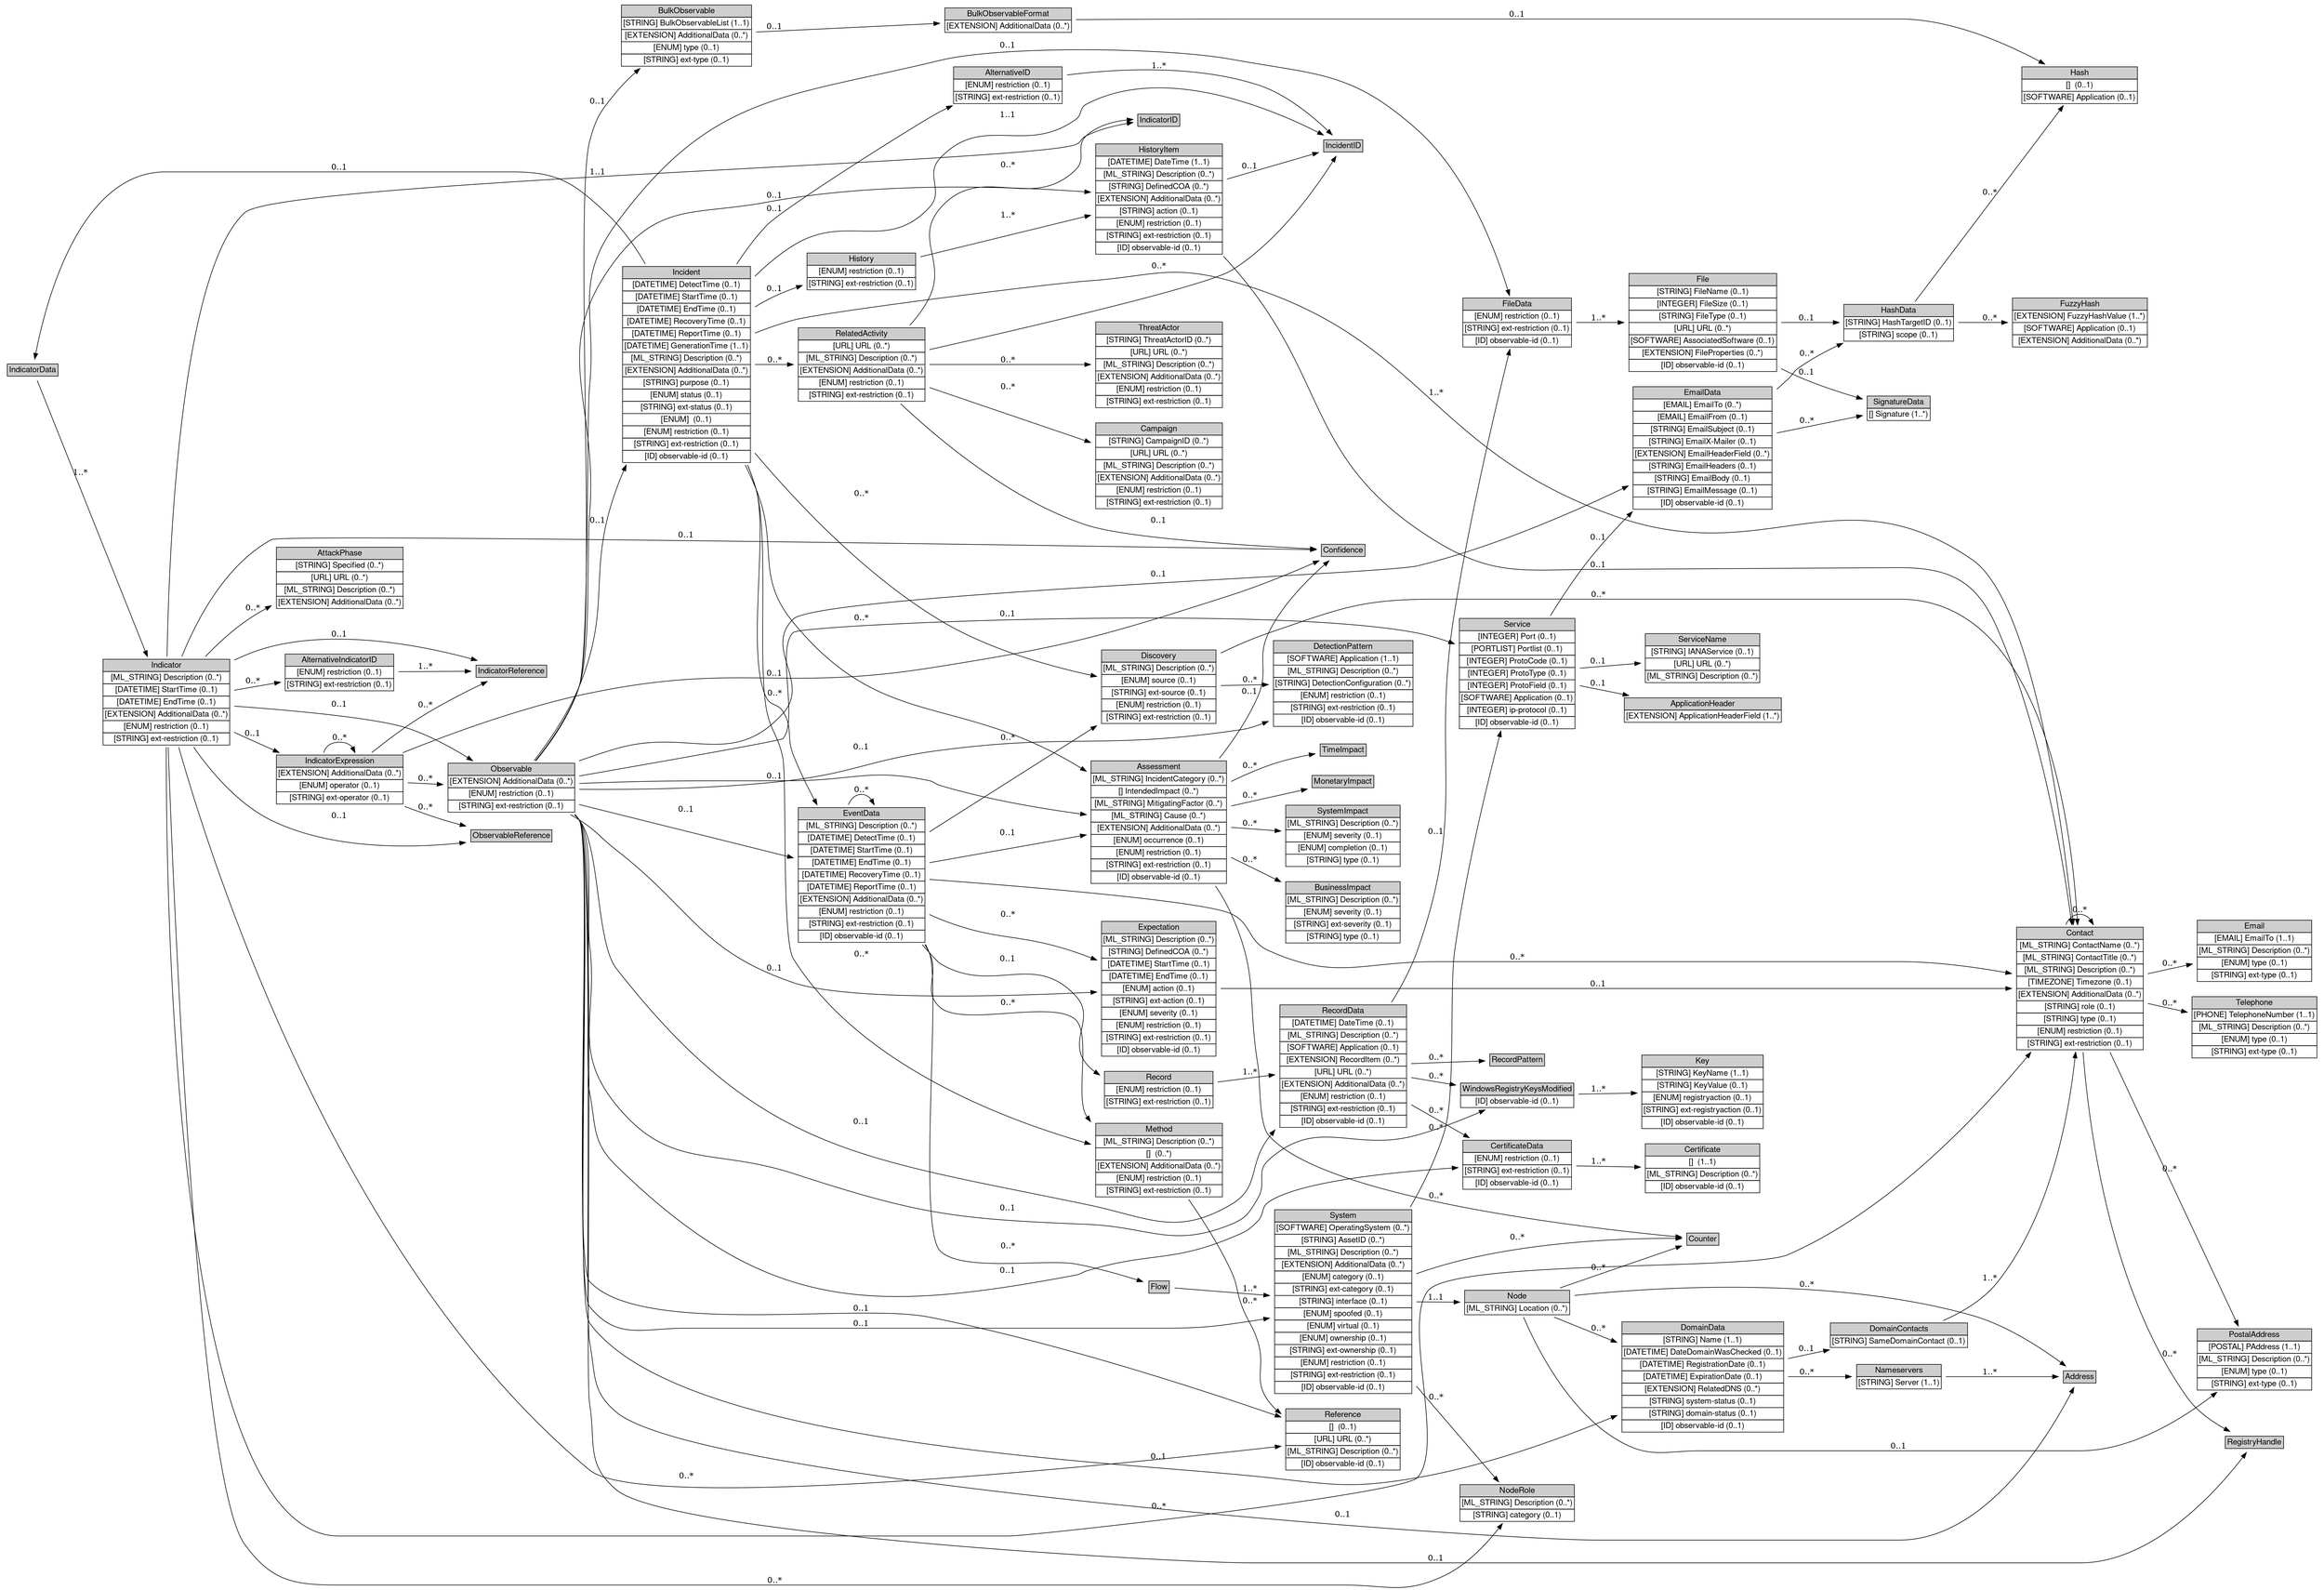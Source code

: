 digraph IndicatorData {
	graph [bb="0,0,4128,3030",
		rankdir=LR
	];
	node [label="\N"];
	IndicatorData	 [height=0.5,
		label=<<table BORDER="0" CELLBORDER="1" CELLSPACING="0"> <tr> <td BGCOLOR="#CECECE" HREF="/html/IODEFv2/IndicatorData.html" TITLE="The IndicatorData class describes indicators and metadata associated with them. "><FONT FACE="Nimbus Sans L">IndicatorData</FONT></td> </tr>" %</table>>,
		pos="51.5,2412",
		shape=plaintext,
		width=1.4306];
	Indicator	 [height=2.1528,
		label=<<table BORDER="0" CELLBORDER="1" CELLSPACING="0"> <tr> <td BGCOLOR="#CECECE" HREF="/html/IODEFv2/Indicator.html" TITLE="The Indicator class describes an indicator. An indicator consists of observable features and phenomenon that aid in the forensic or proactive detection of malicious activity and associated metadata. An indicator can be described outright by referencing or composing previously defined indicators or by referencing observables described in the incident report found in this document. "><FONT FACE="Nimbus Sans L">Indicator</FONT></td> </tr>" %<tr><td  HREF="/html/IODEFv2/Indicator.html" TITLE="A free-form text description of the indicator."><FONT FACE="Nimbus Sans L">[ML_STRING] Description (0..*)</FONT></td></tr>%<tr><td  HREF="/html/IODEFv2/Indicator.html" TITLE="A timestamp of the start of the time period during which this indicator is valid."><FONT FACE="Nimbus Sans L">[DATETIME] StartTime (0..1)</FONT></td></tr>%<tr><td  HREF="/html/IODEFv2/Indicator.html" TITLE="A timestamp of the end of the time period during which this indicator is valid."><FONT FACE="Nimbus Sans L">[DATETIME] EndTime (0..1)</FONT></td></tr>%<tr><td  HREF="/html/IODEFv2/Indicator.html" TITLE="Mechanism by which to extend the data model."><FONT FACE="Nimbus Sans L">[EXTENSION] AdditionalData (0..*)</FONT></td></tr>%<tr><td  HREF="/html/IODEFv2/Indicator.html" TITLE="See Section 3.3.1."><FONT FACE="Nimbus Sans L">[ENUM] restriction (0..1)</FONT></td></tr>%<tr><td  HREF="/html/IODEFv2/Indicator.html" TITLE="A means by which to extend the restriction attribute.  See Section 5.1.1."><FONT FACE="Nimbus Sans L">[STRING] ext-restriction (0..1)</FONT></td></tr>%</table>>,
		pos="278.5,1805",
		shape=plaintext,
		width=3.2361];
	IndicatorData -> Indicator	 [label="1..*",
		lp="132.5,2223.5",
		pos="e,249.51,1882.5 58.294,2393.8 86.003,2319.7 191.57,2037.4 245.85,1892.3"];
	IndicatorID	 [height=0.5,
		label=<<table BORDER="0" CELLBORDER="1" CELLSPACING="0"> <tr> <td BGCOLOR="#CECECE" HREF="/html/IODEFv2/IndicatorID.html" TITLE="The IndicatorID class identifies an indicator with a globally unique identifier. The combination of the name and version attributes and the element content form this identifier. Indicators generated by given CSIRT MUST NOT reuse the same value unless they are referencing the same indicator. "><FONT FACE="Nimbus Sans L">IndicatorID</FONT></td> </tr>" %</table>>,
		pos="2170,2618",
		shape=plaintext,
		width=1.2222];
	Indicator -> IndicatorID	 [label="1..1",
		lp="1008.5,2713.5",
		pos="e,2125.9,2616.2 286.76,1882.6 312.17,2101.1 398.05,2706 570.5,2706 570.5,2706 570.5,2706 1154.5,2706 1442.2,2706 1509,2638.8 1796,\
2619 1909.4,2611.2 2042.7,2613.6 2115.6,2615.9"];
	AlternativeIndicatorID	 [height=0.98611,
		label=<<table BORDER="0" CELLBORDER="1" CELLSPACING="0"> <tr> <td BGCOLOR="#CECECE" HREF="/html/IODEFv2/AlternativeIndicatorID.html" TITLE="The AlternativeIndicatorID class lists alternative identifiers for an indicator. "><FONT FACE="Nimbus Sans L">AlternativeIndicatorID</FONT></td> </tr>" %<tr><td  HREF="/html/IODEFv2/AlternativeIndicatorID.html" TITLE="See Section 3.3.1."><FONT FACE="Nimbus Sans L">[ENUM] restriction (0..1)</FONT></td></tr>%<tr><td  HREF="/html/IODEFv2/AlternativeIndicatorID.html" TITLE="A means by which to extend the restriction attribute.  See Section 5.1.1."><FONT FACE="Nimbus Sans L">[STRING] ext-restriction (0..1)</FONT></td></tr>%</table>>,
		pos="570.5,1207",
		shape=plaintext,
		width=2.7778];
	Indicator -> AlternativeIndicatorID	 [label="0..*",
		lp="424.5,1428.5",
		pos="e,539.04,1242.6 298.39,1727.2 320.4,1647.5 359.91,1521.6 413,1421 446.58,1357.4 497.7,1291.9 532.52,1250.4"];
	IndicatorReference	 [height=0.5,
		label=<<table BORDER="0" CELLBORDER="1" CELLSPACING="0"> <tr> <td BGCOLOR="#CECECE" HREF="/html/IODEFv2/IndicatorReference.html" TITLE="The IndicatorReference describes a reference to an indicator. This reference may be to an indicator described in this IODEF document or in a previously exchanged IODEF document. "><FONT FACE="Nimbus Sans L">IndicatorReference</FONT></td> </tr>" %</table>>,
		pos="862.5,1065",
		shape=plaintext,
		width=1.9028];
	Indicator -> IndicatorReference	 [label="0..1",
		lp="570.5,1490.5",
		pos="e,793.74,1069.4 312.96,1727.4 344.8,1659.8 395.86,1560.6 454,1483 541.66,1366.1 607.96,1373.9 687,1251 697.19,1235.2 731.85,1104.4 \
746,1092 756.66,1082.6 769.94,1076.3 783.68,1072.1"];
	Confidence	 [height=0.5,
		label=<<table BORDER="0" CELLBORDER="1" CELLSPACING="0"> <tr> <td BGCOLOR="#CECECE" HREF="/html/IODEFv2/Confidence.html" TITLE="The Confidence class represents an estimate of the validity and accuracy of data expressed in the document. This estimate can be expressed as a category or a numeric calculation. "><FONT FACE="Nimbus Sans L">Confidence</FONT></td> </tr>" %</table>>,
		pos="2479,1894",
		shape=plaintext,
		width=1.2639];
	Indicator -> Confidence	 [label="0..1",
		lp="1154.5,1888.5",
		pos="e,2433.4,1893.5 385.63,1882.7 407.3,1894.8 430.64,1905.4 454,1912 553.7,1940 583.54,1916.4 687,1912 955.27,1900.7 1020.7,1872.3 \
1289,1861 1394.7,1856.5 1421.9,1849.5 1527,1861 1535.1,1861.9 1536.9,1863.9 1545,1865 1655.7,1880.3 1684.4,1874.7 1796,1879 2029,\
1888.1 2306.9,1892 2423.3,1893.4"];
	Contact	 [height=3.0278,
		label=<<table BORDER="0" CELLBORDER="1" CELLSPACING="0"> <tr> <td BGCOLOR="#CECECE" HREF="/html/IODEFv2/Contact.html" TITLE="The Contact class describes contact information for organizations and personnel involved in the incident. This class allows for the naming of the involved party, specifying contact information for them, and identifying their role in the incident. "><FONT FACE="Nimbus Sans L">Contact</FONT></td> </tr>" %<tr><td  HREF="/html/IODEFv2/Contact.html" TITLE="The name of the contact.  The contact may either be an organization or a person.  The type attribute disambiguates the semantics."><FONT FACE="Nimbus Sans L">[ML_STRING] ContactName (0..*)</FONT></td></tr>%<tr><td  HREF="/html/IODEFv2/Contact.html" TITLE="The title for the individual named in the ContactName."><FONT FACE="Nimbus Sans L">[ML_STRING] ContactTitle (0..*)</FONT></td></tr>%<tr><td  HREF="/html/IODEFv2/Contact.html" TITLE="A free-form text description of the contact."><FONT FACE="Nimbus Sans L">[ML_STRING] Description (0..*)</FONT></td></tr>%<tr><td  HREF="/html/IODEFv2/Contact.html" TITLE="The timezone in which the contact resides."><FONT FACE="Nimbus Sans L">[TIMEZONE] Timezone (0..1)</FONT></td></tr>%<tr><td  HREF="/html/IODEFv2/Contact.html" TITLE="A mechanism by which to extend the data model."><FONT FACE="Nimbus Sans L">[EXTENSION] AdditionalData (0..*)</FONT></td></tr>%<tr><td  HREF="/html/IODEFv2/Contact.html" TITLE="A means by which to extend the role attribute. See Section 5.1.1."><FONT FACE="Nimbus Sans L">[STRING] role (0..1)</FONT></td></tr>%<tr><td  HREF="/html/IODEFv2/Contact.html" TITLE="A means by which to extend the type attribute. See Section 5.1.1."><FONT FACE="Nimbus Sans L">[STRING] type (0..1)</FONT></td></tr>%<tr><td  HREF="/html/IODEFv2/Contact.html" TITLE="See Section 3.3.1."><FONT FACE="Nimbus Sans L">[ENUM] restriction (0..1)</FONT></td></tr>%<tr><td  HREF="/html/IODEFv2/Contact.html" TITLE="A means by which to extend the restriction attribute.  See Section 5.1.1."><FONT FACE="Nimbus Sans L">[STRING] ext-restriction (0..1)</FONT></td></tr>%</table>>,
		pos="3718.5,1670",
		shape=plaintext,
		width=3.2361];
	Indicator -> Contact	 [label="0..*",
		lp="2170,3022.5",
		pos="e,3710.8,1779.2 285.28,1882.6 303.18,2071.7 357.07,2549.7 454,2673 632.98,2900.6 718.95,3015 1008.5,3015 1008.5,3015 1008.5,3015 \
3412,3015 3469.3,3015 3496.1,3023.2 3537,2983 3586,2934.9 3564.7,2901.4 3578,2834 3652.3,2456.2 3693.5,2001.2 3710,1789.4"];
	Observable	 [height=1.2778,
		label=<<table BORDER="0" CELLBORDER="1" CELLSPACING="0"> <tr> <td BGCOLOR="#CECECE" HREF="/html/IODEFv2/Observable.html" TITLE="The Observable class describes a feature and phenomenon that can be observed or measured for the purposes of detecting malicious behavior. "><FONT FACE="Nimbus Sans L">Observable</FONT></td> </tr>" %<tr><td  HREF="/html/IODEFv2/Observable.html" TITLE="Mechanism by which to extend the data model."><FONT FACE="Nimbus Sans L">[EXTENSION] AdditionalData (0..*)</FONT></td></tr>%<tr><td  HREF="/html/IODEFv2/Observable.html" TITLE="See Section 3.3.1."><FONT FACE="Nimbus Sans L">[ENUM] restriction (0..1)</FONT></td></tr>%<tr><td  HREF="/html/IODEFv2/Observable.html" TITLE="A means by which to extend the restriction attribute.  See Section 5.1.1."><FONT FACE="Nimbus Sans L">[STRING] ext-restriction (0..1)</FONT></td></tr>%</table>>,
		pos="862.5,1147",
		shape=plaintext,
		width=3.2361];
	Indicator -> Observable	 [label="0..1",
		lp="570.5,1692.5",
		pos="e,856.7,1193.3 374.62,1727.4 399.26,1711 426.57,1695.4 454,1685 511.37,1663.2 681.78,1690.4 728,1650 795.46,1591 839.09,1321.8 855.35,\
1203.3"];
	NodeRole	 [height=0.98611,
		label=<<table BORDER="0" CELLBORDER="1" CELLSPACING="0"> <tr> <td BGCOLOR="#CECECE" HREF="/html/IODEFv2/NodeRole.html" TITLE="The NodeRole class describes the function performed by or role of a particular system, asset, or network. "><FONT FACE="Nimbus Sans L">NodeRole</FONT></td> </tr>" %<tr><td  HREF="/html/IODEFv2/NodeRole.html" TITLE="A free-form text description of the role of the system."><FONT FACE="Nimbus Sans L">[ML_STRING] Description (0..*)</FONT></td></tr>%<tr><td  HREF="/html/IODEFv2/NodeRole.html" TITLE="A means by which to extend the category attribute.  See Section 5.1.1."><FONT FACE="Nimbus Sans L">[STRING] category (0..1)</FONT></td></tr>%</table>>,
		pos="2771,1598",
		shape=plaintext,
		width=2.9444];
	Indicator -> NodeRole	 [label="0..*",
		lp="1408,1696.5",
		pos="e,2664.6,1606.3 395.14,1779.9 448.36,1770.5 512.34,1762 570.5,1762 570.5,1762 570.5,1762 1008.5,1762 1137.3,1762 1161.7,1709 1289,\
1689 1748.6,1617 1869.8,1660.1 2334,1630 2442.7,1623 2566.6,1613.8 2654.6,1607.1"];
	Reference	 [height=1.5694,
		label=<<table BORDER="0" CELLBORDER="1" CELLSPACING="0"> <tr> <td BGCOLOR="#CECECE" HREF="/html/IODEFv2/Reference.html" TITLE="The Reference class is an external reference to relevant information such as a vulnerability, IDS alert, malware sample, advisory, or attack technique. "><FONT FACE="Nimbus Sans L">Reference</FONT></td> </tr>" %<tr><td  HREF="/html/IODEFv2/Reference.html" TITLE="Reference identifier per [RFC7495]."><FONT FACE="Nimbus Sans L">[]  (0..1)</FONT></td></tr>%<tr><td  HREF="/html/IODEFv2/Reference.html" TITLE="A URL to a reference."><FONT FACE="Nimbus Sans L">[URL] URL (0..*)</FONT></td></tr>%<tr><td  HREF="/html/IODEFv2/Reference.html" TITLE="A free-form text description of this reference."><FONT FACE="Nimbus Sans L">[ML_STRING] Description (0..*)</FONT></td></tr>%<tr><td  HREF="/html/IODEFv2/Reference.html" TITLE="See Section 3.3.2."><FONT FACE="Nimbus Sans L">[ID] observable-id (0..1)</FONT></td></tr>%</table>>,
		pos="2479,2021",
		shape=plaintext,
		width=2.9444];
	Indicator -> Reference	 [label="0..*",
		lp="1154.5,2007.5",
		pos="e,2372.9,2016.5 345.17,1882.6 399.61,1937 481.8,2000 570.5,2000 570.5,2000 570.5,2000 1661.5,2000 1911.4,2000 2204.1,2009.9 2362.6,\
2016.1"];
	ObservableReference	 [height=0.5,
		label=<<table BORDER="0" CELLBORDER="1" CELLSPACING="0"> <tr> <td BGCOLOR="#CECECE" HREF="/html/IODEFv2/ObservableReference.html" TITLE="The ObservableReference describes a reference to an observable feature or phenomenon described elsewhere in the document. "><FONT FACE="Nimbus Sans L">ObservableReference</FONT></td> </tr>" %</table>>,
		pos="862.5,1700",
		shape=plaintext,
		width=2.1528];
	Indicator -> ObservableReference	 [label="0..1",
		lp="570.5,1740.5",
		pos="e,784.79,1700.1 395.36,1755.1 401.31,1752.6 407.22,1750.3 413,1748 431.05,1740.9 435.05,1737.2 454,1733 562.75,1709.2 691.18,1702.1 \
774.59,1700.3"];
	IndicatorExpression	 [height=1.2778,
		label=<<table BORDER="0" CELLBORDER="1" CELLSPACING="0"> <tr> <td BGCOLOR="#CECECE" HREF="/html/IODEFv2/IndicatorExpression.html" TITLE="The IndicatorExpression describes an expression composed of observed phenomenon, features, or indicators. Elements of the expression can be described directly, reference relevant data from other parts of a given IODEF document, or reference previously defined indicators. "><FONT FACE="Nimbus Sans L">IndicatorExpression</FONT></td> </tr>" %<tr><td  HREF="/html/IODEFv2/IndicatorExpression.html" TITLE="Mechanism by which to extend the data model."><FONT FACE="Nimbus Sans L">[EXTENSION] AdditionalData (0..*)</FONT></td></tr>%<tr><td  HREF="/html/IODEFv2/IndicatorExpression.html" TITLE="The operator to be applied between the child elements.  See Section 3.29.5 for parsing guidance.  The default value is &quot;and&quot;.  These values are maintained in the &quot;IndicatorExpression-operator&quot; IANA registry per Section 10.2."><FONT FACE="Nimbus Sans L">[ENUM] operator (0..1)</FONT></td></tr>%<tr><td  HREF="/html/IODEFv2/IndicatorExpression.html" TITLE="A means by which to extend the operator attribute.  See Section 5.1.1."><FONT FACE="Nimbus Sans L">[STRING] ext-operator (0..1)</FONT></td></tr>%</table>>,
		pos="570.5,1553",
		shape=plaintext,
		width=3.2361];
	Indicator -> IndicatorExpression	 [label="0..1",
		lp="424.5,1646.5",
		pos="e,471.73,1599.2 331.49,1727.2 354.28,1697.3 382.65,1664.3 413,1639 428.08,1626.4 445.28,1614.8 462.64,1604.5"];
	AttackPhase	 [height=1.5694,
		label=<<table BORDER="0" CELLBORDER="1" CELLSPACING="0"> <tr> <td BGCOLOR="#CECECE" HREF="/html/IODEFv2/AttackPhase.html" TITLE="The AttackPhase class describes a particular phase of an attack life cycle. "><FONT FACE="Nimbus Sans L">AttackPhase</FONT></td> </tr>" %<tr><td  HREF="/html/IODEFv2/AttackPhase.html" TITLE="An identifier for the phase of the attack."><FONT FACE="Nimbus Sans L">[STRING] Specified (0..*)</FONT></td></tr>%<tr><td  HREF="/html/IODEFv2/AttackPhase.html" TITLE="A URL to a resource describing this phase of the attack."><FONT FACE="Nimbus Sans L">[URL] URL (0..*)</FONT></td></tr>%<tr><td  HREF="/html/IODEFv2/AttackPhase.html" TITLE="A free-form text description of this phase of the attack."><FONT FACE="Nimbus Sans L">[ML_STRING] Description (0..*)</FONT></td></tr>%<tr><td  HREF="/html/IODEFv2/AttackPhase.html" TITLE="A mechanism by which to extend the data model."><FONT FACE="Nimbus Sans L">[EXTENSION] AdditionalData (0..*)</FONT></td></tr>%</table>>,
		pos="570.5,1847",
		shape=plaintext,
		width=3.2361];
	Indicator -> AttackPhase	 [label="0..*",
		lp="424.5,1835.5",
		pos="e,453.54,1830.2 395.17,1821.8 411.08,1824.1 427.49,1826.4 443.57,1828.7"];
	AlternativeIndicatorID -> IndicatorReference	 [label="1..*",
		lp="716.5,1117.5",
		pos="e,793.76,1076.7 615.26,1171.3 649.3,1145.7 698.27,1112.4 746,1092 757.94,1086.9 771,1082.7 783.93,1079.2"];
	Contact -> Contact	 [label="0..*",
		lp="3718.5,1804.5",
		pos="e,3741.7,1779.3 3695.3,1779.3 3699.9,1790.1 3707.7,1797 3718.5,1797 3725.9,1797 3731.9,1793.7 3736.5,1788.2"];
	RegistryHandle	 [height=0.5,
		label=<<table BORDER="0" CELLBORDER="1" CELLSPACING="0"> <tr> <td BGCOLOR="#CECECE" HREF="/html/IODEFv2/RegistryHandle.html" TITLE="The RegistryHandle class represents a handle into an Internet registry or community-specific database. "><FONT FACE="Nimbus Sans L">RegistryHandle</FONT></td> </tr>" %</table>>,
		pos="4014,657",
		shape=plaintext,
		width=1.5972];
	Contact -> RegistryHandle	 [label="0..*",
		lp="3870.5,1171.5",
		pos="e,4008.7,675.09 3750.4,1560.6 3817.3,1331.2 3969.2,810.57 4005.9,684.75"];
	PostalAddress	 [height=1.5694,
		label=<<table BORDER="0" CELLBORDER="1" CELLSPACING="0"> <tr> <td BGCOLOR="#CECECE" HREF="/html/IODEFv2/PostalAddress.html" TITLE="The PostalAddress class specifies a postal address and associated annotation. "><FONT FACE="Nimbus Sans L">PostalAddress</FONT></td> </tr>" %<tr><td  HREF="/html/IODEFv2/PostalAddress.html" TITLE="A postal address."><FONT FACE="Nimbus Sans L">[POSTAL] PAddress (1..1)</FONT></td></tr>%<tr><td  HREF="/html/IODEFv2/PostalAddress.html" TITLE="A free-form text description of the address."><FONT FACE="Nimbus Sans L">[ML_STRING] Description (0..*)</FONT></td></tr>%<tr><td  HREF="/html/IODEFv2/PostalAddress.html" TITLE="Categorizes the type of address described in the PAddress class.  These values are maintained in the &quot;PostalAddress-type&quot; IANA registry per Section 10.2."><FONT FACE="Nimbus Sans L">[ENUM] type (0..1)</FONT></td></tr>%<tr><td  HREF="/html/IODEFv2/PostalAddress.html" TITLE="A means by which to extend the type attribute. See Section 5.1.1."><FONT FACE="Nimbus Sans L">[STRING] ext-type (0..1)</FONT></td></tr>%</table>>,
		pos="4014,1326",
		shape=plaintext,
		width=2.9444];
	Contact -> PostalAddress	 [label="0..*",
		lp="3870.5,1505.5",
		pos="e,3965.4,1382.5 3812.4,1560.7 3860.6,1504.6 3917.6,1438.2 3958.7,1390.4"];
	Email	 [height=1.5694,
		label=<<table BORDER="0" CELLBORDER="1" CELLSPACING="0"> <tr> <td BGCOLOR="#CECECE" HREF="/html/IODEFv2/Email.html" TITLE="The Email class specifies an email address and associated annotation. "><FONT FACE="Nimbus Sans L">Email</FONT></td> </tr>" %<tr><td  HREF="/html/IODEFv2/Email.html" TITLE="An email address."><FONT FACE="Nimbus Sans L">[EMAIL] EmailTo (1..1)</FONT></td></tr>%<tr><td  HREF="/html/IODEFv2/Email.html" TITLE="A free-form text description of the email address."><FONT FACE="Nimbus Sans L">[ML_STRING] Description (0..*)</FONT></td></tr>%<tr><td  HREF="/html/IODEFv2/Email.html" TITLE="Categorizes the type of email address described in the EmailTo class.  These values are maintained in the &quot;Email- type&quot; IANA registry per Section 10.2."><FONT FACE="Nimbus Sans L">[ENUM] type (0..1)</FONT></td></tr>%<tr><td  HREF="/html/IODEFv2/Email.html" TITLE="A means by which to extend the type attribute. See Section 5.1.1."><FONT FACE="Nimbus Sans L">[STRING] ext-type (0..1)</FONT></td></tr>%</table>>,
		pos="4014,1735",
		shape=plaintext,
		width=2.9444];
	Contact -> Email	 [label="0..*",
		lp="3870.5,1712.5",
		pos="e,3907.7,1711.6 3835.3,1695.7 3855.8,1700.2 3877.2,1704.9 3897.7,1709.4"];
	Telephone	 [height=1.5694,
		label=<<table BORDER="0" CELLBORDER="1" CELLSPACING="0"> <tr> <td BGCOLOR="#CECECE" HREF="/html/IODEFv2/Telephone.html" TITLE="The Telephone class describes a telephone number and associated annotation. "><FONT FACE="Nimbus Sans L">Telephone</FONT></td> </tr>" %<tr><td  HREF="/html/IODEFv2/Telephone.html" TITLE="A telephone number."><FONT FACE="Nimbus Sans L">[PHONE] TelephoneNumber (1..1)</FONT></td></tr>%<tr><td  HREF="/html/IODEFv2/Telephone.html" TITLE="A free-form text description of the phone number."><FONT FACE="Nimbus Sans L">[ML_STRING] Description (0..*)</FONT></td></tr>%<tr><td  HREF="/html/IODEFv2/Telephone.html" TITLE="Categorizes the type of telephone number described in the TelephoneNumber class.  These values are maintained in the &quot;Telephone-type&quot; IANA registry per Section 10.2."><FONT FACE="Nimbus Sans L">[ENUM] type (0..1)</FONT></td></tr>%<tr><td  HREF="/html/IODEFv2/Telephone.html" TITLE="A means by which to extend the type attribute. See Section 5.1.1."><FONT FACE="Nimbus Sans L">[STRING] ext-type (0..1)</FONT></td></tr>%</table>>,
		pos="4014,1604",
		shape=plaintext,
		width=3.1667];
	Contact -> Telephone	 [label="0..*",
		lp="3870.5,1644.5",
		pos="e,3900,1629.5 3835.3,1643.9 3853.3,1639.9 3871.9,1635.7 3890,1631.7"];
	Observable -> RegistryHandle	 [label="0..1",
		lp="2635.5,7.5",
		pos="e,4013,638.81 972.56,1100.5 974.9,1097.8 977.05,1095 979,1092 1006.3,1049.9 985.57,238.8 997,190 1022,83.207 1044.8,0 1154.5,0 1154.5,\
0 1154.5,0 3718.5,0 3783.8,0 3802.1,28.615 3841,81 3973.6,259.39 4005.3,539.38 4012.2,628.65"];
	System	 [height=4.4861,
		label=<<table BORDER="0" CELLBORDER="1" CELLSPACING="0"> <tr> <td BGCOLOR="#CECECE" HREF="/html/IODEFv2/System.html" TITLE="The System class describes a system or network involved in an event. "><FONT FACE="Nimbus Sans L">System</FONT></td> </tr>" %<tr><td  HREF="/html/IODEFv2/System.html" TITLE="The operating system running on the system."><FONT FACE="Nimbus Sans L">[SOFTWARE] OperatingSystem (0..*)</FONT></td></tr>%<tr><td  HREF="/html/IODEFv2/System.html" TITLE="An asset identifier for the System."><FONT FACE="Nimbus Sans L">[STRING] AssetID (0..*)</FONT></td></tr>%<tr><td  HREF="/html/IODEFv2/System.html" TITLE="A free-form text description of the System."><FONT FACE="Nimbus Sans L">[ML_STRING] Description (0..*)</FONT></td></tr>%<tr><td  HREF="/html/IODEFv2/System.html" TITLE="A mechanism by which to extend the data model."><FONT FACE="Nimbus Sans L">[EXTENSION] AdditionalData (0..*)</FONT></td></tr>%<tr><td  HREF="/html/IODEFv2/System.html" TITLE="Classifies the role the host or network played in the incident.  These values are maintained in the &quot;System- category&quot; IANA registry per Section 10.2."><FONT FACE="Nimbus Sans L">[ENUM] category (0..1)</FONT></td></tr>%<tr><td  HREF="/html/IODEFv2/System.html" TITLE="A means by which to extend the category attribute.  See Section 5.1.1."><FONT FACE="Nimbus Sans L">[STRING] ext-category (0..1)</FONT></td></tr>%<tr><td  HREF="/html/IODEFv2/System.html" TITLE="Specifies the interface on which the event(s) on this System originated.  If the Node class specifies a network rather than a host, this attribute has no meaning."><FONT FACE="Nimbus Sans L">[STRING] interface (0..1)</FONT></td></tr>%<tr><td  HREF="/html/IODEFv2/System.html" TITLE="An indication of confidence in whether this System was the true target or attacking host.  The permitted values for this attribute are shown below.  The default value is &quot;unknown&quot;."><FONT FACE="Nimbus Sans L">[ENUM] spoofed (0..1)</FONT></td></tr>%<tr><td  HREF="/html/IODEFv2/System.html" TITLE="Indicates whether this System is a virtual or physical device.  The default value is &quot;unknown&quot;."><FONT FACE="Nimbus Sans L">[ENUM] virtual (0..1)</FONT></td></tr>%<tr><td  HREF="/html/IODEFv2/System.html" TITLE="Describes the ownership of this System relative to the victim in the incident.  These values are maintained in the &quot;System-ownership&quot; IANA registry per Section 10.2."><FONT FACE="Nimbus Sans L">[ENUM] ownership (0..1)</FONT></td></tr>%<tr><td  HREF="/html/IODEFv2/System.html" TITLE="A means by which to extend the ownership attribute.  See Section 5.1.1."><FONT FACE="Nimbus Sans L">[STRING] ext-ownership (0..1)</FONT></td></tr>%<tr><td  HREF="/html/IODEFv2/System.html" TITLE="See Section 3.3.1."><FONT FACE="Nimbus Sans L">[ENUM] restriction (0..1)</FONT></td></tr>%<tr><td  HREF="/html/IODEFv2/System.html" TITLE="A means by which to extend the restriction attribute.  See Section 5.1.1."><FONT FACE="Nimbus Sans L">[STRING] ext-restriction (0..1)</FONT></td></tr>%<tr><td  HREF="/html/IODEFv2/System.html" TITLE="See Section 3.3.2."><FONT FACE="Nimbus Sans L">[ID] observable-id (0..1)</FONT></td></tr>%</table>>,
		pos="2479,962",
		shape=plaintext,
		width=3.4583];
	Observable -> System	 [label="0..1",
		lp="1661.5,921.5",
		pos="e,2354.1,933.66 965.63,1100.8 970.23,1098 974.71,1095 979,1092 1069.6,1027.7 1043.4,914 1154.5,914 1154.5,914 1154.5,914 2170,914 \
2227.5,914 2290.3,922.22 2344.2,931.85"];
	DomainData	 [height=2.7361,
		label=<<table BORDER="0" CELLBORDER="1" CELLSPACING="0"> <tr> <td BGCOLOR="#CECECE" HREF="/html/IODEFv2/DomainData.html" TITLE="The DomainData class describes a domain name and metadata associated with this domain. "><FONT FACE="Nimbus Sans L">DomainData</FONT></td> </tr>" %<tr><td  HREF="/html/IODEFv2/DomainData.html" TITLE="The domain name of a system."><FONT FACE="Nimbus Sans L">[STRING] Name (1..1)</FONT></td></tr>%<tr><td  HREF="/html/IODEFv2/DomainData.html" TITLE="A timestamp of when the domain listed in the Name class was resolved."><FONT FACE="Nimbus Sans L">[DATETIME] DateDomainWasChecked (0..1)</FONT></td></tr>%<tr><td  HREF="/html/IODEFv2/DomainData.html" TITLE="A timestamp of when domain listed in the Name class was registered."><FONT FACE="Nimbus Sans L">[DATETIME] RegistrationDate (0..1)</FONT></td></tr>%<tr><td  HREF="/html/IODEFv2/DomainData.html" TITLE="A timestamp of when the domain listed in the Name class is set to expire."><FONT FACE="Nimbus Sans L">[DATETIME] ExpirationDate (0..1)</FONT></td></tr>%<tr><td  HREF="/html/IODEFv2/DomainData.html" TITLE="Additional DNS records associated with this domain."><FONT FACE="Nimbus Sans L">[EXTENSION] RelatedDNS (0..*)</FONT></td></tr>%<tr><td  HREF="/html/IODEFv2/DomainData.html" TITLE="A means by which to extend the system-status attribute.  See Section 5.1.1."><FONT FACE="Nimbus Sans L">[STRING] system-status (0..1)</FONT></td></tr>%<tr><td  HREF="/html/IODEFv2/DomainData.html" TITLE="A means by which to extend the domain-status attribute.  See Section 5.1.1."><FONT FACE="Nimbus Sans L">[STRING] domain-status (0..1)</FONT></td></tr>%<tr><td  HREF="/html/IODEFv2/DomainData.html" TITLE="See Section 3.3.2."><FONT FACE="Nimbus Sans L">[ID] observable-id (0..1)</FONT></td></tr>%</table>>,
		pos="3082,1119",
		shape=plaintext,
		width=4.0556];
	Observable -> DomainData	 [label="0..1",
		lp="2170,741.5",
		pos="e,2935.8,1089.9 971.63,1100.7 974.28,1098 976.75,1095.1 979,1092 996.03,1068.9 991.98,992.28 997,964 1012.2,878.51 980.13,837.72 \
1038,773 1074.4,732.3 1099.9,734 1154.5,734 1154.5,734 1154.5,734 2322.5,734 2451,734 2516.8,698.43 2606,791 2640.7,827 2595.4,861.04 \
2624,902 2694,1002.1 2822.7,1057.4 2925.9,1087.1"];
	Address	 [height=0.5,
		label=<<table BORDER="0" CELLBORDER="1" CELLSPACING="0"> <tr> <td BGCOLOR="#CECECE" HREF="/html/IODEFv2/Address.html" TITLE="The Address class represents a hardware (Layer 2), network (Layer 3), or application (Layer 7) address. "><FONT FACE="Nimbus Sans L">Address</FONT></td> </tr>" %</table>>,
		pos="3718.5,992",
		shape=plaintext,
		width=1];
	Observable -> Address	 [label="0..1",
		lp="2479,690.5",
		pos="e,3682.7,973.92 971.95,1100.9 974.51,1098.1 976.87,1095.1 979,1092 1016.1,1037.2 976.73,857.94 997,795 1022.9,714.45 1069.9,688 \
1154.5,688 1154.5,688 1154.5,688 1912.5,688 2126.9,688 2668.7,659.39 2877,710 2896.7,714.79 2902.7,716.66 2918,730 2928.9,739.49 \
2923.8,749.39 2936,757 3047.2,826.08 3101.4,761.9 3228,795 3398.3,839.51 3588.8,927.92 3673.6,969.45"];
	Service	 [height=2.7361,
		label=<<table BORDER="0" CELLBORDER="1" CELLSPACING="0"> <tr> <td BGCOLOR="#CECECE" HREF="/html/IODEFv2/Service.html" TITLE="The Service class describes a network service. The service is described by a protocol, port, protocol header field, and application providing or using the service. "><FONT FACE="Nimbus Sans L">Service</FONT></td> </tr>" %<tr><td  HREF="/html/IODEFv2/Service.html" TITLE="A port number."><FONT FACE="Nimbus Sans L">[INTEGER] Port (0..1)</FONT></td></tr>%<tr><td  HREF="/html/IODEFv2/Service.html" TITLE="A list of port numbers."><FONT FACE="Nimbus Sans L">[PORTLIST] Portlist (0..1)</FONT></td></tr>%<tr><td  HREF="/html/IODEFv2/Service.html" TITLE="A transport-layer (Layer 4) protocol- specific code field (e.g., ICMP code field)."><FONT FACE="Nimbus Sans L">[INTEGER] ProtoCode (0..1)</FONT></td></tr>%<tr><td  HREF="/html/IODEFv2/Service.html" TITLE="A transport-layer (Layer 4) protocol- specific type field (e.g., ICMP type field)."><FONT FACE="Nimbus Sans L">[INTEGER] ProtoType (0..1)</FONT></td></tr>%<tr><td  HREF="/html/IODEFv2/Service.html" TITLE="A transport-layer (Layer 4) protocol- specific flag field (e.g., TCP flag field)."><FONT FACE="Nimbus Sans L">[INTEGER] ProtoField (0..1)</FONT></td></tr>%<tr><td  HREF="/html/IODEFv2/Service.html" TITLE="The application acting as either the client or the server for the service."><FONT FACE="Nimbus Sans L">[SOFTWARE] Application (0..1)</FONT></td></tr>%<tr><td  HREF="/html/IODEFv2/Service.html" TITLE="The IANA-assigned IP protocol number per [IANA.Protocols].  The attribute MUST be set if a Port, Portlist, ProtoCode, ProtoType, or ProtoField class is present."><FONT FACE="Nimbus Sans L">[INTEGER] ip-protocol (0..1)</FONT></td></tr>%<tr><td  HREF="/html/IODEFv2/Service.html" TITLE="See Section 3.3.2."><FONT FACE="Nimbus Sans L">[ID] observable-id (0..1)</FONT></td></tr>%</table>>,
		pos="2771,818",
		shape=plaintext,
		width=2.9444];
	Observable -> Service	 [label="0..1",
		lp="1912.5,784.5",
		pos="e,2664.8,798.34 970.2,1100.8 973.32,1098.1 976.27,1095.1 979,1092 993.04,1076 1027.5,928.49 1038,910 1076.8,841.67 1075.9,777 1154.5,\
777 1154.5,777 1154.5,777 1912.5,777 2220.8,777 2299,762.93 2606,791 2621.8,792.44 2638.4,794.5 2654.7,796.85"];
	EmailData	 [height=3.0278,
		label=<<table BORDER="0" CELLBORDER="1" CELLSPACING="0"> <tr> <td BGCOLOR="#CECECE" HREF="/html/IODEFv2/EmailData.html" TITLE="The EmailData class describes headers from an email message and cryptographic hashes and signatures applied to it. "><FONT FACE="Nimbus Sans L">EmailData</FONT></td> </tr>" %<tr><td  HREF="/html/IODEFv2/EmailData.html" TITLE="The value of the &quot;To:&quot; header field (Section 3.6.3 of [RFC5322]) in an email."><FONT FACE="Nimbus Sans L">[EMAIL] EmailTo (0..*)</FONT></td></tr>%<tr><td  HREF="/html/IODEFv2/EmailData.html" TITLE="The value of the &quot;From:&quot; header field (Section 3.6.2 of [RFC5322]) in an email."><FONT FACE="Nimbus Sans L">[EMAIL] EmailFrom (0..1)</FONT></td></tr>%<tr><td  HREF="/html/IODEFv2/EmailData.html" TITLE="The value of the &quot;Subject:&quot; header field in an email.  See Section 3.6.5 of [RFC5322]."><FONT FACE="Nimbus Sans L">[STRING] EmailSubject (0..1)</FONT></td></tr>%<tr><td  HREF="/html/IODEFv2/EmailData.html" TITLE="The value of the &quot;X-Mailer:&quot; header field in an email."><FONT FACE="Nimbus Sans L">[STRING] EmailX-Mailer (0..1)</FONT></td></tr>%<tr><td  HREF="/html/IODEFv2/EmailData.html" TITLE="The header name and value of an arbitrary header field of the email message.  The name attribute MUST be set to the header name.  The header value MUST be set in the element body.  The dtype attribute MUST be set to &quot;string&quot;."><FONT FACE="Nimbus Sans L">[EXTENSION] EmailHeaderField (0..*)</FONT></td></tr>%<tr><td  HREF="/html/IODEFv2/EmailData.html" TITLE="The headers of an email message."><FONT FACE="Nimbus Sans L">[STRING] EmailHeaders (0..1)</FONT></td></tr>%<tr><td  HREF="/html/IODEFv2/EmailData.html" TITLE="The body of an email message."><FONT FACE="Nimbus Sans L">[STRING] EmailBody (0..1)</FONT></td></tr>%<tr><td  HREF="/html/IODEFv2/EmailData.html" TITLE="The headers and body of an email message."><FONT FACE="Nimbus Sans L">[STRING] EmailMessage (0..1)</FONT></td></tr>%<tr><td  HREF="/html/IODEFv2/EmailData.html" TITLE="See Section 3.3.2."><FONT FACE="Nimbus Sans L">[ID] observable-id (0..1)</FONT></td></tr>%</table>>,
		pos="3082,639",
		shape=plaintext,
		width=3.5139];
	Observable -> EmailData	 [label="0..1",
		lp="2170,652.5",
		pos="e,2955.3,642.55 972.03,1101 974.56,1098.2 976.9,1095.2 979,1092 1004.7,1053.3 966.49,709.08 997,674 1043.7,620.3 1083.3,645 1154.5,\
645 1154.5,645 1154.5,645 2771,645 2828.1,645 2891,643.98 2945.3,642.78"];
	WindowsRegistryKeysModified	 [height=0.69444,
		label=<<table BORDER="0" CELLBORDER="1" CELLSPACING="0"> <tr> <td BGCOLOR="#CECECE" HREF="/html/IODEFv2/WindowsRegistryKeysModified.html" TITLE="The WindowsRegistryKeysModified class describes Windows operating system registry keys and the operations that were performed on them. This class was derived from [RFC5901]. "><FONT FACE="Nimbus Sans L">WindowsRegistryKeysModified</FONT></td> </tr>" %<tr><td  HREF="/html/IODEFv2/WindowsRegistryKeysModified.html" TITLE="See Section 3.3.2."><FONT FACE="Nimbus Sans L">[ID] observable-id (0..1)</FONT></td></tr>%</table>>,
		pos="2771,445",
		shape=plaintext,
		width=2.9028];
	Observable -> WindowsRegistryKeysModified	 [label="0..1",
		lp="1912.5,378.5",
		pos="e,2709.5,419.95 972.05,1101 974.58,1098.2 976.91,1095.2 979,1092 1009.3,1046.1 979.56,649.2 997,597 1035.8,480.88 1032.1,371 1154.5,\
371 1154.5,371 1154.5,371 2479,371 2556.3,371 2641.6,395.66 2700,416.51"];
	FileData	 [height=1.2778,
		label=<<table BORDER="0" CELLBORDER="1" CELLSPACING="0"> <tr> <td BGCOLOR="#CECECE" HREF="/html/IODEFv2/FileData.html" TITLE="The FileData class describes a file or set of files. "><FONT FACE="Nimbus Sans L">FileData</FONT></td> </tr>" %<tr><td  HREF="/html/IODEFv2/FileData.html" TITLE="See Section 3.3.1."><FONT FACE="Nimbus Sans L">[ENUM] restriction (0..1)</FONT></td></tr>%<tr><td  HREF="/html/IODEFv2/FileData.html" TITLE="A means by which to extend the restriction attribute.  See Section 5.1.1."><FONT FACE="Nimbus Sans L">[STRING] ext-restriction (0..1)</FONT></td></tr>%<tr><td  HREF="/html/IODEFv2/FileData.html" TITLE="See Section 3.3.2."><FONT FACE="Nimbus Sans L">[ID] observable-id (0..1)</FONT></td></tr>%</table>>,
		pos="2771,333",
		shape=plaintext,
		width=2.7778];
	Observable -> FileData	 [label="0..1",
		lp="1912.5,315.5",
		pos="e,2670.8,320.17 972.52,1100.5 974.87,1097.8 977.04,1095 979,1092 996.68,1065 992.08,543.86 997,512 1007.2,445.81 995.43,418.7 1038,\
367 1074.9,322.19 1096.5,308 1154.5,308 1154.5,308 1154.5,308 2479,308 2539.2,308 2606.2,313.35 2660.8,319.09"];
	CertificateData	 [height=1.2778,
		label=<<table BORDER="0" CELLBORDER="1" CELLSPACING="0"> <tr> <td BGCOLOR="#CECECE" HREF="/html/IODEFv2/CertificateData.html" TITLE="The CertificateData class describes X.509 certificates. "><FONT FACE="Nimbus Sans L">CertificateData</FONT></td> </tr>" %<tr><td  HREF="/html/IODEFv2/CertificateData.html" TITLE="See Section 3.3.1."><FONT FACE="Nimbus Sans L">[ENUM] restriction (0..1)</FONT></td></tr>%<tr><td  HREF="/html/IODEFv2/CertificateData.html" TITLE="A means by which to extend the restriction attribute.  See Section 5.1.1."><FONT FACE="Nimbus Sans L">[STRING] ext-restriction (0..1)</FONT></td></tr>%<tr><td  HREF="/html/IODEFv2/CertificateData.html" TITLE="See Section 3.3.2."><FONT FACE="Nimbus Sans L">[ID] observable-id (0..1)</FONT></td></tr>%</table>>,
		pos="2771,223",
		shape=plaintext,
		width=2.7778];
	Observable -> CertificateData	 [label="0..1",
		lp="1912.5,253.5",
		pos="e,2670.8,234.8 972.54,1100.5 974.88,1097.8 977.05,1095 979,1092 1000.3,1059.3 987.81,426.97 997,389 1019.2,297.11 1060,246 1154.5,\
246 1154.5,246 1154.5,246 2479,246 2539.2,246 2606.2,241.08 2660.8,235.79"];
	RecordData	 [height=3.0278,
		label=<<table BORDER="0" CELLBORDER="1" CELLSPACING="0"> <tr> <td BGCOLOR="#CECECE" HREF="/html/IODEFv2/RecordData.html" TITLE="The RecordData class describes or references log or audit data from a given type of tool and provides a means to annotate the output. "><FONT FACE="Nimbus Sans L">RecordData</FONT></td> </tr>" %<tr><td  HREF="/html/IODEFv2/RecordData.html" TITLE="A timestamp of the data found in the RecordItem or URL classes."><FONT FACE="Nimbus Sans L">[DATETIME] DateTime (0..1)</FONT></td></tr>%<tr><td  HREF="/html/IODEFv2/RecordData.html" TITLE="A free-form text description of the data provided in the RecordItem or URL classes."><FONT FACE="Nimbus Sans L">[ML_STRING] Description (0..*)</FONT></td></tr>%<tr><td  HREF="/html/IODEFv2/RecordData.html" TITLE="Identifies the tool used to generate the data in the RecordItem or URL classes."><FONT FACE="Nimbus Sans L">[SOFTWARE] Application (0..1)</FONT></td></tr>%<tr><td  HREF="/html/IODEFv2/RecordData.html" TITLE="Log, audit, or forensic data to support the conclusions made during the course of analyzing the incident."><FONT FACE="Nimbus Sans L">[EXTENSION] RecordItem (0..*)</FONT></td></tr>%<tr><td  HREF="/html/IODEFv2/RecordData.html" TITLE="A URL reference to a log or audit data."><FONT FACE="Nimbus Sans L">[URL] URL (0..*)</FONT></td></tr>%<tr><td  HREF="/html/IODEFv2/RecordData.html" TITLE="An extension mechanism for data not explicitly represented in the data model."><FONT FACE="Nimbus Sans L">[EXTENSION] AdditionalData (0..*)</FONT></td></tr>%<tr><td  HREF="/html/IODEFv2/RecordData.html" TITLE="See Section 3.3.1."><FONT FACE="Nimbus Sans L">[ENUM] restriction (0..1)</FONT></td></tr>%<tr><td  HREF="/html/IODEFv2/RecordData.html" TITLE="A means by which to extend the restriction attribute.  See Section 5.1.1."><FONT FACE="Nimbus Sans L">[STRING] ext-restriction (0..1)</FONT></td></tr>%<tr><td  HREF="/html/IODEFv2/RecordData.html" TITLE="See Section 3.3.2."><FONT FACE="Nimbus Sans L">[ID] observable-id (0..1)</FONT></td></tr>%</table>>,
		pos="2479,508",
		shape=plaintext,
		width=3.2361];
	Observable -> RecordData	 [label="0..1",
		lp="1661.5,560.5",
		pos="e,2362.2,533.13 972.04,1101 974.57,1098.2 976.9,1095.2 979,1092 1007.3,1049.2 969.12,674.02 997,631 1039.5,565.45 1076.4,553 1154.5,\
553 1154.5,553 1154.5,553 2170,553 2230.3,553 2296.6,544.49 2352.3,534.87"];
	EventData	 [height=3.3194,
		label=<<table BORDER="0" CELLBORDER="1" CELLSPACING="0"> <tr> <td BGCOLOR="#CECECE" HREF="/html/IODEFv2/EventData.html" TITLE="The EventData class is a container class to organize data about events that occurred during an incident. "><FONT FACE="Nimbus Sans L">EventData</FONT></td> </tr>" %<tr><td  HREF="/html/IODEFv2/EventData.html" TITLE="A free-form text description of the event."><FONT FACE="Nimbus Sans L">[ML_STRING] Description (0..*)</FONT></td></tr>%<tr><td  HREF="/html/IODEFv2/EventData.html" TITLE="The time the event was detected."><FONT FACE="Nimbus Sans L">[DATETIME] DetectTime (0..1)</FONT></td></tr>%<tr><td  HREF="/html/IODEFv2/EventData.html" TITLE="The time the event started."><FONT FACE="Nimbus Sans L">[DATETIME] StartTime (0..1)</FONT></td></tr>%<tr><td  HREF="/html/IODEFv2/EventData.html" TITLE="The time the event ended."><FONT FACE="Nimbus Sans L">[DATETIME] EndTime (0..1)</FONT></td></tr>%<tr><td  HREF="/html/IODEFv2/EventData.html" TITLE="The time the site recovered from the event."><FONT FACE="Nimbus Sans L">[DATETIME] RecoveryTime (0..1)</FONT></td></tr>%<tr><td  HREF="/html/IODEFv2/EventData.html" TITLE="The time the event was reported."><FONT FACE="Nimbus Sans L">[DATETIME] ReportTime (0..1)</FONT></td></tr>%<tr><td  HREF="/html/IODEFv2/EventData.html" TITLE="An extension mechanism for data not explicitly represented in the data model."><FONT FACE="Nimbus Sans L">[EXTENSION] AdditionalData (0..*)</FONT></td></tr>%<tr><td  HREF="/html/IODEFv2/EventData.html" TITLE="See Section 3.3.1.  The default value is &quot;default&quot;."><FONT FACE="Nimbus Sans L">[ENUM] restriction (0..1)</FONT></td></tr>%<tr><td  HREF="/html/IODEFv2/EventData.html" TITLE="A means by which to extend the restriction attribute.  See Section 5.1.1."><FONT FACE="Nimbus Sans L">[STRING] ext-restriction (0..1)</FONT></td></tr>%<tr><td  HREF="/html/IODEFv2/EventData.html" TITLE="See Section 3.3.2."><FONT FACE="Nimbus Sans L">[ID] observable-id (0..1)</FONT></td></tr>%</table>>,
		pos="1661.5,1447",
		shape=plaintext,
		width=3.2361];
	Observable -> EventData	 [label="0..1",
		lp="1154.5,1376.5",
		pos="e,1544.7,1430.3 906.38,1193.2 931.03,1216.8 963.51,1244.2 997,1262 1171,1354.7 1396,1404.7 1534.5,1428.5"];
	DetectionPattern	 [height=2.1528,
		label=<<table BORDER="0" CELLBORDER="1" CELLSPACING="0"> <tr> <td BGCOLOR="#CECECE" HREF="/html/IODEFv2/DetectionPattern.html" TITLE="The DetectionPattern class describes a configuration or signature that can be used by an Intrusion Detection System (IDS) / Intrusion Prevention System (IPS), SIEM, antivirus, endpoint protection, network analysis, malware analysis, or host forensics tool to identify a particular phenomenon. This class requires the identification of the target application and allows the configuration to be described in either free form or machine-readable form. "><FONT FACE="Nimbus Sans L">DetectionPattern</FONT></td> </tr>" %<tr><td  HREF="/html/IODEFv2/DetectionPattern.html" TITLE="The application for which the DetectionConfiguration or Description is being provided."><FONT FACE="Nimbus Sans L">[SOFTWARE] Application (1..1)</FONT></td></tr>%<tr><td  HREF="/html/IODEFv2/DetectionPattern.html" TITLE="A free-form text description of how to use the information provided in the Application or DetectionConfiguration classes."><FONT FACE="Nimbus Sans L">[ML_STRING] Description (0..*)</FONT></td></tr>%<tr><td  HREF="/html/IODEFv2/DetectionPattern.html" TITLE="A machine-consumable configuration to find a pattern of activity."><FONT FACE="Nimbus Sans L">[STRING] DetectionConfiguration (0..*)</FONT></td></tr>%<tr><td  HREF="/html/IODEFv2/DetectionPattern.html" TITLE="See Section 3.3.1."><FONT FACE="Nimbus Sans L">[ENUM] restriction (0..1)</FONT></td></tr>%<tr><td  HREF="/html/IODEFv2/DetectionPattern.html" TITLE="A means by which to extend the restriction attribute.  See Section 5.1.1."><FONT FACE="Nimbus Sans L">[STRING] ext-restriction (0..1)</FONT></td></tr>%<tr><td  HREF="/html/IODEFv2/DetectionPattern.html" TITLE="See Section 3.3.2."><FONT FACE="Nimbus Sans L">[ID] observable-id (0..1)</FONT></td></tr>%</table>>,
		pos="2479,1742",
		shape=plaintext,
		width=3.5278];
	Observable -> DetectionPattern	 [label="0..1",
		lp="1661.5,1690.5",
		pos="e,2352,1698.5 884.74,1193.4 937.56,1297.2 1081.8,1546.7 1289,1638 1493.4,1728.1 2072.9,1646.8 2293,1685 2309.1,1687.8 2325.8,1691.6 \
2342.3,1695.9"];
	Assessment	 [height=3.0278,
		label=<<table BORDER="0" CELLBORDER="1" CELLSPACING="0"> <tr> <td BGCOLOR="#CECECE" HREF="/html/IODEFv2/Assessment.html" TITLE="The Assessment class describes the repercussions of the incident to the victim. "><FONT FACE="Nimbus Sans L">Assessment</FONT></td> </tr>" %<tr><td  HREF="/html/IODEFv2/Assessment.html" TITLE="A free-form text description categorizing the type of incident."><FONT FACE="Nimbus Sans L">[ML_STRING] IncidentCategory (0..*)</FONT></td></tr>%<tr><td  HREF="/html/IODEFv2/Assessment.html" TITLE="The intended outcome to the victim sought by the threat actor.  Defined identically to the BusinessImpact defined in Section 3.12.2 but describes intent rather than the realized impact."><FONT FACE="Nimbus Sans L">[] IntendedImpact (0..*)</FONT></td></tr>%<tr><td  HREF="/html/IODEFv2/Assessment.html" TITLE="A description of a mitigating factor relative to the impact on the victim organization."><FONT FACE="Nimbus Sans L">[ML_STRING] MitigatingFactor (0..*)</FONT></td></tr>%<tr><td  HREF="/html/IODEFv2/Assessment.html" TITLE="A description of an underlying cause of the impact."><FONT FACE="Nimbus Sans L">[ML_STRING] Cause (0..*)</FONT></td></tr>%<tr><td  HREF="/html/IODEFv2/Assessment.html" TITLE="A mechanism by which to extend the data model."><FONT FACE="Nimbus Sans L">[EXTENSION] AdditionalData (0..*)</FONT></td></tr>%<tr><td  HREF="/html/IODEFv2/Assessment.html" TITLE="Specifies whether the assessment is describing actual or potential outcomes."><FONT FACE="Nimbus Sans L">[ENUM] occurrence (0..1)</FONT></td></tr>%<tr><td  HREF="/html/IODEFv2/Assessment.html" TITLE="See Section 3.3.1."><FONT FACE="Nimbus Sans L">[ENUM] restriction (0..1)</FONT></td></tr>%<tr><td  HREF="/html/IODEFv2/Assessment.html" TITLE="A means by which to extend the restriction attribute.  See Section 5.1.1."><FONT FACE="Nimbus Sans L">[STRING] ext-restriction (0..1)</FONT></td></tr>%<tr><td  HREF="/html/IODEFv2/Assessment.html" TITLE="See Section 3.3.2."><FONT FACE="Nimbus Sans L">[ID] observable-id (0..1)</FONT></td></tr>%</table>>,
		pos="2170,1195",
		shape=plaintext,
		width=3.4167];
	Observable -> Assessment	 [label="0..1",
		lp="1408,1137.5",
		pos="e,2046.9,1163.6 979.4,1139.8 1190.2,1128.7 1647.4,1113.3 2029,1161 2031.6,1161.3 2034.2,1161.7 2036.8,1162"];
	Observable -> Reference	 [label="0..1",
		lp="1661.5,1972.5",
		pos="e,2372.8,1971 875.23,1193.4 903.5,1297.3 972.78,1557.1 1020,1777 1024.7,1799.1 1021.4,1861.7 1038,1877 1243.9,2065.8 2020.1,1886.5 \
2293,1946 2316.3,1951.1 2340.5,1958.8 2363.4,1967.4"];
	Expectation	 [height=3.3194,
		label=<<table BORDER="0" CELLBORDER="1" CELLSPACING="0"> <tr> <td BGCOLOR="#CECECE" HREF="/html/IODEFv2/Expectation.html" TITLE="The Expectation class conveys to the recipient of the IODEF document the actions the sender is requesting. "><FONT FACE="Nimbus Sans L">Expectation</FONT></td> </tr>" %<tr><td  HREF="/html/IODEFv2/Expectation.html" TITLE="A free-form text description of the desired action(s)."><FONT FACE="Nimbus Sans L">[ML_STRING] Description (0..*)</FONT></td></tr>%<tr><td  HREF="/html/IODEFv2/Expectation.html" TITLE="A unique identifier meaningful to the sender and recipient of this document that references a course of action.  This class MUST be present if the action attribute is set to &quot;defined-coa&quot;."><FONT FACE="Nimbus Sans L">[STRING] DefinedCOA (0..*)</FONT></td></tr>%<tr><td  HREF="/html/IODEFv2/Expectation.html" TITLE="The time at which the sender would like the action performed.  A timestamp that is earlier than the ReportTime specified in the Incident class denotes that the sender would like the action performed as soon as possible.  The absence of this element indicates no expectations of when the recipient would like the action performed."><FONT FACE="Nimbus Sans L">[DATETIME] StartTime (0..1)</FONT></td></tr>%<tr><td  HREF="/html/IODEFv2/Expectation.html" TITLE="The time by which the sender expects the recipient to complete the action.  If the recipient cannot complete the action before EndTime, the recipient MUST NOT carry out the action.  Because of transit delays and clock drift, the sender MUST be prepared for the recipient to have carried out the action, even if it completes past EndTime."><FONT FACE="Nimbus Sans L">[DATETIME] EndTime (0..1)</FONT></td></tr>%<tr><td  HREF="/html/IODEFv2/Expectation.html" TITLE="Classifies the type of action requested.  The default value of &quot;other&quot;.  These values are maintained in the &quot;Expectation-action&quot; IANA registry per Section 10.2."><FONT FACE="Nimbus Sans L">[ENUM] action (0..1)</FONT></td></tr>%<tr><td  HREF="/html/IODEFv2/Expectation.html" TITLE="A means by which to extend the action attribute.  See Section 5.1.1."><FONT FACE="Nimbus Sans L">[STRING] ext-action (0..1)</FONT></td></tr>%<tr><td  HREF="/html/IODEFv2/Expectation.html" TITLE="Indicates the desired priority of the action. This attribute is an enumerated list with no default value, and the semantics of these relative measures are context dependent."><FONT FACE="Nimbus Sans L">[ENUM] severity (0..1)</FONT></td></tr>%<tr><td  HREF="/html/IODEFv2/Expectation.html" TITLE="See Section 3.3.1.  The default value is &quot;default&quot;."><FONT FACE="Nimbus Sans L">[ENUM] restriction (0..1)</FONT></td></tr>%<tr><td  HREF="/html/IODEFv2/Expectation.html" TITLE="A means by which to extend the restriction attribute.  See Section 5.1.1."><FONT FACE="Nimbus Sans L">[STRING] ext-restriction (0..1)</FONT></td></tr>%<tr><td  HREF="/html/IODEFv2/Expectation.html" TITLE="See Section 3.3.2."><FONT FACE="Nimbus Sans L">[ID] observable-id (0..1)</FONT></td></tr>%</table>>,
		pos="2170,1442",
		shape=plaintext,
		width=2.9444];
	Observable -> Expectation	 [label="0..1",
		lp="1408,1207.5",
		pos="e,2063.7,1325.3 979.18,1153.4 1236.7,1168.9 1845.4,1214.3 2029,1304 2038,1308.4 2046.8,1313.6 2055.3,1319.3"];
	Incident	 [height=4.7778,
		label=<<table BORDER="0" CELLBORDER="1" CELLSPACING="0"> <tr> <td BGCOLOR="#CECECE" HREF="/html/IODEFv2/Incident.html" TITLE="The Incident class describes commonly exchanged information when reporting or sharing derived analysis from security incidents. "><FONT FACE="Nimbus Sans L">Incident</FONT></td> </tr>" %<tr><td  HREF="/html/IODEFv2/Incident.html" TITLE="The time the incident was first detected."><FONT FACE="Nimbus Sans L">[DATETIME] DetectTime (0..1)</FONT></td></tr>%<tr><td  HREF="/html/IODEFv2/Incident.html" TITLE="The time the incident started."><FONT FACE="Nimbus Sans L">[DATETIME] StartTime (0..1)</FONT></td></tr>%<tr><td  HREF="/html/IODEFv2/Incident.html" TITLE="The time the incident ended."><FONT FACE="Nimbus Sans L">[DATETIME] EndTime (0..1)</FONT></td></tr>%<tr><td  HREF="/html/IODEFv2/Incident.html" TITLE="The time the site recovered from the incident."><FONT FACE="Nimbus Sans L">[DATETIME] RecoveryTime (0..1)</FONT></td></tr>%<tr><td  HREF="/html/IODEFv2/Incident.html" TITLE="The time the incident was reported."><FONT FACE="Nimbus Sans L">[DATETIME] ReportTime (0..1)</FONT></td></tr>%<tr><td  HREF="/html/IODEFv2/Incident.html" TITLE="The time the content in this Incident class was generated."><FONT FACE="Nimbus Sans L">[DATETIME] GenerationTime (1..1)</FONT></td></tr>%<tr><td  HREF="/html/IODEFv2/Incident.html" TITLE="A free-form text description of the incident."><FONT FACE="Nimbus Sans L">[ML_STRING] Description (0..*)</FONT></td></tr>%<tr><td  HREF="/html/IODEFv2/Incident.html" TITLE="Mechanism by which to extend the data model."><FONT FACE="Nimbus Sans L">[EXTENSION] AdditionalData (0..*)</FONT></td></tr>%<tr><td  HREF="/html/IODEFv2/Incident.html" TITLE="A means by which to extend the purpose attribute.  See Section 5.1.1."><FONT FACE="Nimbus Sans L">[STRING] purpose (0..1)</FONT></td></tr>%<tr><td  HREF="/html/IODEFv2/Incident.html" TITLE="The status attribute conveys the state in a workflow where the incident is currently found.  These values are maintained in the &quot;Incident-status&quot; IANA registry per Section 10.2.  This attribute is defined as an enumerated list:"><FONT FACE="Nimbus Sans L">[ENUM] status (0..1)</FONT></td></tr>%<tr><td  HREF="/html/IODEFv2/Incident.html" TITLE="A means by which to extend the status attribute.  See Section 5.1.1."><FONT FACE="Nimbus Sans L">[STRING] ext-status (0..1)</FONT></td></tr>%<tr><td  HREF="/html/IODEFv2/Incident.html" TITLE="A language identifier per Section 2.12 of [W3C.XML] whose values and form are described in [RFC5646].  The interpretation of this code is described in Section 6."><FONT FACE="Nimbus Sans L">[ENUM]  (0..1)</FONT></td></tr>%<tr><td  HREF="/html/IODEFv2/Incident.html" TITLE="See Section 3.3.1.  The default value is &quot;private&quot;."><FONT FACE="Nimbus Sans L">[ENUM] restriction (0..1)</FONT></td></tr>%<tr><td  HREF="/html/IODEFv2/Incident.html" TITLE="A means by which to extend the restriction attribute.  See Section 5.1.1."><FONT FACE="Nimbus Sans L">[STRING] ext-restriction (0..1)</FONT></td></tr>%<tr><td  HREF="/html/IODEFv2/Incident.html" TITLE="See Section 3.3.2."><FONT FACE="Nimbus Sans L">[ID] observable-id (0..1)</FONT></td></tr>%</table>>,
		pos="1154.5,2420",
		shape=plaintext,
		width=3.2361];
	Observable -> Incident	 [label="0..1",
		lp="1008.5,1933.5",
		pos="e,1099.8,2247.9 873.55,1193.3 895.2,1284.7 944.12,1494.9 979,1673 1009,1826.1 1003.1,1867 1038,2019 1054.6,2091.2 1076.5,2169.7 \
1096.9,2237.9"];
	HistoryItem	 [height=2.7361,
		label=<<table BORDER="0" CELLBORDER="1" CELLSPACING="0"> <tr> <td BGCOLOR="#CECECE" HREF="/html/IODEFv2/HistoryItem.html" TITLE="The HistoryItem class is an entry in the History (Section 3.13) log that documents a particular action or event that occurred in the course of handling the incident. The details of the entry are a free-form text description, but each can be categorized with the type attribute. "><FONT FACE="Nimbus Sans L">HistoryItem</FONT></td> </tr>" %<tr><td  HREF="/html/IODEFv2/HistoryItem.html" TITLE="A timestamp of this entry in the history log."><FONT FACE="Nimbus Sans L">[DATETIME] DateTime (1..1)</FONT></td></tr>%<tr><td  HREF="/html/IODEFv2/HistoryItem.html" TITLE="A free-form text description of the action or event."><FONT FACE="Nimbus Sans L">[ML_STRING] Description (0..*)</FONT></td></tr>%<tr><td  HREF="/html/IODEFv2/HistoryItem.html" TITLE="An identifier meaningful to the sender and recipient of this document that references a course of action (COA).  This class MUST be present if the action attribute is set to &quot;defined-coa&quot;."><FONT FACE="Nimbus Sans L">[STRING] DefinedCOA (0..*)</FONT></td></tr>%<tr><td  HREF="/html/IODEFv2/HistoryItem.html" TITLE="A mechanism by which to extend the data model."><FONT FACE="Nimbus Sans L">[EXTENSION] AdditionalData (0..*)</FONT></td></tr>%<tr><td  HREF="/html/IODEFv2/HistoryItem.html" TITLE="A means by which to extend the action attribute.  See Section 5.1.1."><FONT FACE="Nimbus Sans L">[STRING] action (0..1)</FONT></td></tr>%<tr><td  HREF="/html/IODEFv2/HistoryItem.html" TITLE="See Section 3.3.1."><FONT FACE="Nimbus Sans L">[ENUM] restriction (0..1)</FONT></td></tr>%<tr><td  HREF="/html/IODEFv2/HistoryItem.html" TITLE="A means by which to extend the restriction attribute.  See Section 5.1.1."><FONT FACE="Nimbus Sans L">[STRING] ext-restriction (0..1)</FONT></td></tr>%<tr><td  HREF="/html/IODEFv2/HistoryItem.html" TITLE="See Section 3.3.2."><FONT FACE="Nimbus Sans L">[ID] observable-id (0..1)</FONT></td></tr>%</table>>,
		pos="2170,2842",
		shape=plaintext,
		width=3.2361];
	Observable -> HistoryItem	 [label="0..1",
		lp="1408,2882.5",
		pos="e,2053.2,2863.6 875.31,1193.4 899.91,1284.4 953.58,1493.6 979,1673 1008,1877.6 935.91,2421.3 1038,2601 1232.2,2942.8 1790.7,2902.9 \
2043.3,2865.1"];
	BulkObservable	 [height=1.5694,
		label=<<table BORDER="0" CELLBORDER="1" CELLSPACING="0"> <tr> <td BGCOLOR="#CECECE" HREF="/html/IODEFv2/BulkObservable.html" TITLE="The BulkObservable class allows the enumeration of a single type of observable without requiring each one to be encoded individually in multiple instances of the same class. "><FONT FACE="Nimbus Sans L">BulkObservable</FONT></td> </tr>" %<tr><td  HREF="/html/IODEFv2/BulkObservable.html" TITLE="A list of observables, one per line.  Each line is separated with either a LF character or CR and LF characters.  The type attribute specifies which observables will be listed."><FONT FACE="Nimbus Sans L">[STRING] BulkObservableList (1..1)</FONT></td></tr>%<tr><td  HREF="/html/IODEFv2/BulkObservable.html" TITLE="Mechanism by which to extend the data model."><FONT FACE="Nimbus Sans L">[EXTENSION] AdditionalData (0..*)</FONT></td></tr>%<tr><td  HREF="/html/IODEFv2/BulkObservable.html" TITLE="The type of the observable listed in the child ObservableList class.  These values are maintained in the &quot;BulkObservable-type&quot; IANA registry per Section 10.2."><FONT FACE="Nimbus Sans L">[ENUM] type (0..1)</FONT></td></tr>%<tr><td  HREF="/html/IODEFv2/BulkObservable.html" TITLE="A means by which to extend the type attribute. See Section 5.1.1."><FONT FACE="Nimbus Sans L">[STRING] ext-type (0..1)</FONT></td></tr>%</table>>,
		pos="1408,111",
		shape=plaintext,
		width=3.3056];
	Observable -> BulkObservable	 [label="0..1",
		lp="1008.5,224.5",
		pos="e,1288.8,105.94 972.56,1100.5 974.9,1097.8 977.05,1095 979,1092 1005.4,1051.2 966.83,255.13 997,217 1062.9,133.79 1184.7,110.65 \
1278.6,106.33"];
	"Node"	 [height=0.69444,
		label=<<table BORDER="0" CELLBORDER="1" CELLSPACING="0"> <tr> <td BGCOLOR="#CECECE" HREF="/html/IODEFv2/Node.html" TITLE="The Node class identifies a system, asset, or network and its location. "><FONT FACE="Nimbus Sans L">Node</FONT></td> </tr>" %<tr><td  HREF="/html/IODEFv2/Node.html" TITLE="A free-form text description of the physical location of the node.  This description may provide a more detailed description of where at the address specified by the PostalAddress class this node is found (e.g., room number, rack number, or slot number in a chassis)."><FONT FACE="Nimbus Sans L">[ML_STRING] Location (0..*)</FONT></td></tr>%</table>>,
		pos="2771,1119",
		shape=plaintext,
		width=2.7083];
	System -> "Node"	 [label="1..1",
		lp="2635.5,1057.5",
		pos="e,2724.4,1093.9 2603.7,1029 2642.6,1050 2683.6,1072 2715.3,1089.1"];
	Counter	 [height=0.5,
		label=<<table BORDER="0" CELLBORDER="1" CELLSPACING="0"> <tr> <td BGCOLOR="#CECECE" HREF="/html/IODEFv2/Counter.html" TITLE="The Counter class summarizes multiple occurrences of an event or conveys counts or rates of various features. "><FONT FACE="Nimbus Sans L">Counter</FONT></td> </tr>" %</table>>,
		pos="3082,1309",
		shape=plaintext,
		width=0.98611];
	System -> Counter	 [label="0..*",
		lp="2771,1287.5",
		pos="e,3046.3,1309.1 2603.8,1099.4 2623.5,1118.3 2644.2,1136.8 2665,1153 2758.2,1225.8 2782.8,1249.5 2895,1287 2941.3,1302.5 2997.3,1307.4 \
3035.9,1308.8"];
	System -> NodeRole	 [label="0..*",
		lp="2635.5,1541.5",
		pos="e,2682.3,1562.3 2602.8,1123.7 2603.9,1126.5 2605,1129.2 2606,1132 2634.3,1210.7 2581.4,1436 2624,1508 2635.9,1528.1 2654.1,1544.2 \
2673.8,1557"];
	System -> Service	 [label="0..*",
		lp="2635.5,897.5",
		pos="e,2664.7,870.44 2603.7,900.51 2620.8,892.06 2638.3,883.42 2655.3,875.05"];
	"Node" -> PostalAddress	 [label="0..1",
		lp="3412,1253.5",
		pos="e,3909.5,1269.4 2868.6,1143.8 2871.5,1145.5 2874.3,1147.2 2877,1149 2912.7,1173.2 2898.7,1204.3 2936,1226 2992.6,1258.9 3016.5,1246 \
3082,1246 3082,1246 3082,1246 3718.5,1246 3791.4,1246 3811.8,1240.2 3882,1260 3888,1261.7 3894,1263.6 3900.1,1265.8"];
	"Node" -> DomainData	 [label="0..*",
		lp="2906.5,1126.5",
		pos="e,2935.8,1119 2868.5,1119 2886.8,1119 2906.2,1119 2925.6,1119"];
	"Node" -> Address	 [label="0..*",
		lp="3257.5,990.5",
		pos="e,3682.2,990.26 2798.6,1093.9 2829.4,1067.6 2882.2,1027.7 2936,1011 3074.4,967.89 3525.7,983.45 3672.2,989.82"];
	"Node" -> Counter	 [label="0..*",
		lp="2906.5,1275.5",
		pos="e,3046.2,1305.1 2786.9,1144.1 2807.9,1175.2 2847.8,1227.7 2895,1257 2938.6,1284 2996.5,1297.3 3036.2,1303.6"];
	Nameservers	 [height=0.69444,
		label=<<table BORDER="0" CELLBORDER="1" CELLSPACING="0"> <tr> <td BGCOLOR="#CECECE" HREF="/html/IODEFv2/Nameservers.html" TITLE="The Nameservers class describes the nameservers associated with a given domain. "><FONT FACE="Nimbus Sans L">Nameservers</FONT></td> </tr>" %<tr><td  HREF="/html/IODEFv2/Nameservers.html" TITLE="The domain name of the nameserver."><FONT FACE="Nimbus Sans L">[STRING] Server (1..1)</FONT></td></tr>%</table>>,
		pos="3412,1090",
		shape=plaintext,
		width=2.2361];
	DomainData -> Nameservers	 [label="0..*",
		lp="3257.5,1112.5",
		pos="e,3331.1,1097.1 3228.2,1106.2 3259.8,1103.4 3292.3,1100.5 3321.1,1098"];
	DomainContacts	 [height=0.69444,
		label=<<table BORDER="0" CELLBORDER="1" CELLSPACING="0"> <tr> <td BGCOLOR="#CECECE" HREF="/html/IODEFv2/DomainContacts.html" TITLE="The DomainContacts class describes the contact information for a given domain provided either by the registrar or through a whois query. "><FONT FACE="Nimbus Sans L">DomainContacts</FONT></td> </tr>" %<tr><td  HREF="/html/IODEFv2/DomainContacts.html" TITLE="A domain name already cited in this document or through previous exchange that contains the identical contact information as the domain name in question.  The domain contact information associated with this domain should be used instead of an explicit definition with the Contact class."><FONT FACE="Nimbus Sans L">[STRING] SameDomainContact (0..1)</FONT></td></tr>%</table>>,
		pos="3412,1176",
		shape=plaintext,
		width=3.4722];
	DomainData -> DomainContacts	 [label="0..1",
		lp="3257.5,1158.5",
		pos="e,3286.8,1154.4 3228.2,1144.2 3244.4,1147 3260.8,1149.9 3276.9,1152.7"];
	Nameservers -> Address	 [label="1..*",
		lp="3566.5,1051.5",
		pos="e,3682.3,1003.6 3490.5,1064.9 3548.2,1046.5 3624.4,1022.1 3672.5,1006.7"];
	DomainContacts -> Contact	 [label="1..*",
		lp="3566.5,1270.5",
		pos="e,3699.7,1560.8 3504,1201.1 3516.1,1207.2 3527.5,1214.7 3537,1224 3627.1,1312.4 3674.1,1451.6 3697.4,1551"];
	ServiceName	 [height=1.2778,
		label=<<table BORDER="0" CELLBORDER="1" CELLSPACING="0"> <tr> <td BGCOLOR="#CECECE" HREF="/html/IODEFv2/ServiceName.html" TITLE="The ServiceName class identifies an application protocol. It can be described by referencing an IANA-registered protocol, by referencing a URL, or with free-form text. "><FONT FACE="Nimbus Sans L">ServiceName</FONT></td> </tr>" %<tr><td  HREF="/html/IODEFv2/ServiceName.html" TITLE="The name of the service per the &quot;Service Name&quot; field of the registry [IANA.Ports]."><FONT FACE="Nimbus Sans L">[STRING] IANAService (0..1)</FONT></td></tr>%<tr><td  HREF="/html/IODEFv2/ServiceName.html" TITLE="A URL to a resource describing the service."><FONT FACE="Nimbus Sans L">[URL] URL (0..*)</FONT></td></tr>%<tr><td  HREF="/html/IODEFv2/ServiceName.html" TITLE="A free-form text description of the service."><FONT FACE="Nimbus Sans L">[ML_STRING] Description (0..*)</FONT></td></tr>%</table>>,
		pos="3082,918",
		shape=plaintext,
		width=2.9444];
	Service -> ServiceName	 [label="0..1",
		lp="2906.5,873.5",
		pos="e,2975.8,883.85 2877.2,852.13 2905.8,861.34 2936.9,871.34 2966,880.7"];
	ApplicationHeader	 [height=0.69444,
		label=<<table BORDER="0" CELLBORDER="1" CELLSPACING="0"> <tr> <td BGCOLOR="#CECECE" HREF="/html/IODEFv2/ApplicationHeader.html" TITLE="The ApplicationHeader class describes arbitrary fields from a protocol header and its corresponding value. "><FONT FACE="Nimbus Sans L">ApplicationHeader</FONT></td> </tr>" %<tr><td  HREF="/html/IODEFv2/ApplicationHeader.html" TITLE="A field name and value in a protocol header.  The name attribute MUST be set to the field name.  The field value MUST be set in the element content."><FONT FACE="Nimbus Sans L">[EXTENSION] ApplicationHeaderField (1..*)</FONT></td></tr>%</table>>,
		pos="3082,829",
		shape=plaintext,
		width=3.9444];
	Service -> ApplicationHeader	 [label="0..1",
		lp="2906.5,831.5",
		pos="e,2939.7,823.97 2877.2,821.75 2894,822.35 2911.7,822.98 2929.4,823.6"];
	Service -> EmailData	 [label="0..1",
		lp="2906.5,752.5",
		pos="e,2955.4,711.88 2877.2,756.9 2899.5,744.06 2923.3,730.34 2946.5,716.98"];
	HashData	 [height=0.98611,
		label=<<table BORDER="0" CELLBORDER="1" CELLSPACING="0"> <tr> <td BGCOLOR="#CECECE" HREF="/html/IODEFv2/HashData.html" TITLE="The HashData class describes different types of hashes on a given object (e.g., file, part of a file, email). "><FONT FACE="Nimbus Sans L">HashData</FONT></td> </tr>" %<tr><td  HREF="/html/IODEFv2/HashData.html" TITLE="An identifier that references a subset of the object being hashed.  The semantics of this identifier are specified by the scope attribute."><FONT FACE="Nimbus Sans L">[STRING] HashTargetID (0..1)</FONT></td></tr>%<tr><td  HREF="/html/IODEFv2/HashData.html" TITLE="A means by which to extend the scope attribute.  See Section 5.1.1."><FONT FACE="Nimbus Sans L">[STRING] scope (0..1)</FONT></td></tr>%</table>>,
		pos="3412,272",
		shape=plaintext,
		width=2.8194];
	EmailData -> HashData	 [label="0..*",
		lp="3257.5,492.5",
		pos="e,3318.5,307.53 3208.6,545.49 3215.6,537.66 3222.2,529.48 3228,521 3277.1,448.99 3230.3,400.21 3287,334 3293.7,326.19 3301.6,319.27 \
3310.1,313.15"];
	SignatureData	 [height=0.69444,
		label=<<table BORDER="0" CELLBORDER="1" CELLSPACING="0"> <tr> <td BGCOLOR="#CECECE" HREF="/html/IODEFv2/SignatureData.html" TITLE="The SignatureData class describes different types of digital signatures on an object. "><FONT FACE="Nimbus Sans L">SignatureData</FONT></td> </tr>" %<tr><td  HREF="/html/IODEFv2/SignatureData.html" TITLE="A given signature.  See Section 4.2 of [W3C.XMLSIG]."><FONT FACE="Nimbus Sans L">[] Signature (1..*)</FONT></td></tr>%</table>>,
		pos="3412,368",
		shape=plaintext,
		width=1.7222];
	EmailData -> SignatureData	 [label="0..*",
		lp="3257.5,531.5",
		pos="e,3388.8,393.04 3208.8,554.38 3229.4,539.48 3250.1,523.7 3269,508 3310.2,473.77 3353.7,429.98 3381.7,400.56"];
	Hash	 [height=0.98611,
		label=<<table BORDER="0" CELLBORDER="1" CELLSPACING="0"> <tr> <td BGCOLOR="#CECECE" HREF="/html/IODEFv2/Hash.html" TITLE="The Hash class describes a cryptographic hash value; the algorithm and application used to generate it; and the canonicalization method applied to the object being hashed. "><FONT FACE="Nimbus Sans L">Hash</FONT></td> </tr>" %<tr><td  HREF="/html/IODEFv2/Hash.html" TITLE="The canonicalization method used on the object being hashed.  See Section 4.3.1 of [W3C.XMLSIG]."><FONT FACE="Nimbus Sans L">[]  (0..1)</FONT></td></tr>%<tr><td  HREF="/html/IODEFv2/Hash.html" TITLE="The application used to calculate the hash."><FONT FACE="Nimbus Sans L">[SOFTWARE] Application (0..1)</FONT></td></tr>%</table>>,
		pos="3718.5,126",
		shape=plaintext,
		width=2.9444];
	HashData -> Hash	 [label="0..*",
		lp="3566.5,211.5",
		pos="e,3643.8,161.56 3486.6,236.47 3531.4,215.15 3588.4,187.97 3634.7,165.9"];
	FuzzyHash	 [height=1.2778,
		label=<<table BORDER="0" CELLBORDER="1" CELLSPACING="0"> <tr> <td BGCOLOR="#CECECE" HREF="/html/IODEFv2/FuzzyHash.html" TITLE="The FuzzyHash class describes a fuzzy hash and the application used to generate it. "><FONT FACE="Nimbus Sans L">FuzzyHash</FONT></td> </tr>" %<tr><td  HREF="/html/IODEFv2/FuzzyHash.html" TITLE="The computed fuzzy hash value."><FONT FACE="Nimbus Sans L">[EXTENSION] FuzzyHashValue (1..*)</FONT></td></tr>%<tr><td  HREF="/html/IODEFv2/FuzzyHash.html" TITLE="The application used to calculate the hash."><FONT FACE="Nimbus Sans L">[SOFTWARE] Application (0..1)</FONT></td></tr>%<tr><td  HREF="/html/IODEFv2/FuzzyHash.html" TITLE="Mechanism by which to extend the data model."><FONT FACE="Nimbus Sans L">[EXTENSION] AdditionalData (0..*)</FONT></td></tr>%</table>>,
		pos="3718.5,272",
		shape=plaintext,
		width=3.4028];
	HashData -> FuzzyHash	 [label="0..*",
		lp="3566.5,279.5",
		pos="e,3595.8,272 3513.6,272 3536.7,272 3561.4,272 3585.5,272"];
	Key	 [height=1.8611,
		label=<<table BORDER="0" CELLBORDER="1" CELLSPACING="0"> <tr> <td BGCOLOR="#CECECE" HREF="/html/IODEFv2/Key.html" TITLE="The Key class describes a Windows operating system registry key name and value pair, as well as the operation performed on it. "><FONT FACE="Nimbus Sans L">Key</FONT></td> </tr>" %<tr><td  HREF="/html/IODEFv2/Key.html" TITLE="The name of a Windows operating system registry key (e.g., [HKEY_LOCAL_MACHINE\Software\Test\KeyName])."><FONT FACE="Nimbus Sans L">[STRING] KeyName (1..1)</FONT></td></tr>%<tr><td  HREF="/html/IODEFv2/Key.html" TITLE="The value of the registry key identified in the KeyName class encoded per the .reg file format [KB310516]."><FONT FACE="Nimbus Sans L">[STRING] KeyValue (0..1)</FONT></td></tr>%<tr><td  HREF="/html/IODEFv2/Key.html" TITLE="The type of action taken on the registry key. These values are maintained in the &quot;Key-registryaction&quot; IANA registry per Section 10.2."><FONT FACE="Nimbus Sans L">[ENUM] registryaction (0..1)</FONT></td></tr>%<tr><td  HREF="/html/IODEFv2/Key.html" TITLE="A means by which to extend the registryaction attribute.  See Section 5.1.1."><FONT FACE="Nimbus Sans L">[STRING] ext-registryaction (0..1)</FONT></td></tr>%<tr><td  HREF="/html/IODEFv2/Key.html" TITLE="See Section 3.3.2."><FONT FACE="Nimbus Sans L">[ID] observable-id (0..1)</FONT></td></tr>%</table>>,
		pos="3082,445",
		shape=plaintext,
		width=3.0833];
	WindowsRegistryKeysModified -> Key	 [label="1..*",
		lp="2906.5,452.5",
		pos="e,2970.9,445 2875.9,445 2903.1,445 2932.7,445 2960.7,445"];
	File	 [height=2.4444,
		label=<<table BORDER="0" CELLBORDER="1" CELLSPACING="0"> <tr> <td BGCOLOR="#CECECE" HREF="/html/IODEFv2/File.html" TITLE="The File class describes a file; its associated metadata; and cryptographic hashes and signatures applied to it. "><FONT FACE="Nimbus Sans L">File</FONT></td> </tr>" %<tr><td  HREF="/html/IODEFv2/File.html" TITLE="The name of the file."><FONT FACE="Nimbus Sans L">[STRING] FileName (0..1)</FONT></td></tr>%<tr><td  HREF="/html/IODEFv2/File.html" TITLE="The size of the file in bytes."><FONT FACE="Nimbus Sans L">[INTEGER] FileSize (0..1)</FONT></td></tr>%<tr><td  HREF="/html/IODEFv2/File.html" TITLE="The type of file per the IANA &quot;Media Types&quot; registry [IANA.Media].  Valid values correspond to the text in the &quot;Template&quot; column (e.g., &quot;application/pdf&quot;)."><FONT FACE="Nimbus Sans L">[STRING] FileType (0..1)</FONT></td></tr>%<tr><td  HREF="/html/IODEFv2/File.html" TITLE="A URL reference to the file."><FONT FACE="Nimbus Sans L">[URL] URL (0..*)</FONT></td></tr>%<tr><td  HREF="/html/IODEFv2/File.html" TITLE="The software application or operating system to which this file belongs or by which it can be processed."><FONT FACE="Nimbus Sans L">[SOFTWARE] AssociatedSoftware (0..1)</FONT></td></tr>%<tr><td  HREF="/html/IODEFv2/File.html" TITLE="Mechanism by which to extend the data model to describe properties of the file."><FONT FACE="Nimbus Sans L">[EXTENSION] FileProperties (0..*)</FONT></td></tr>%<tr><td  HREF="/html/IODEFv2/File.html" TITLE="See Section 3.3.2."><FONT FACE="Nimbus Sans L">[ID] observable-id (0..1)</FONT></td></tr>%</table>>,
		pos="3082,272",
		shape=plaintext,
		width=3.6944];
	FileData -> File	 [label="1..*",
		lp="2906.5,315.5",
		pos="e,2948.9,298.11 2871.1,313.36 2892.7,309.13 2915.9,304.58 2938.8,300.09"];
	File -> HashData	 [label="0..1",
		lp="3257.5,279.5",
		pos="e,3310.5,272 3215.3,272 3243.4,272 3272.9,272 3300.1,272"];
	File -> SignatureData	 [label="0..1",
		lp="3257.5,333.5",
		pos="e,3349.7,349.89 3215.3,310.77 3257.8,323.14 3303.2,336.35 3339.7,346.97"];
	Certificate	 [height=1.2778,
		label=<<table BORDER="0" CELLBORDER="1" CELLSPACING="0"> <tr> <td BGCOLOR="#CECECE" HREF="/html/IODEFv2/Certificate.html" TITLE="The Certificate class describes a given X.509 certificate or certificate chain. "><FONT FACE="Nimbus Sans L">Certificate</FONT></td> </tr>" %<tr><td  HREF="/html/IODEFv2/Certificate.html" TITLE="A given X.509 certificate or chain.  See Section 4.4.4 of [W3C.XMLSIG]."><FONT FACE="Nimbus Sans L">[]  (1..1)</FONT></td></tr>%<tr><td  HREF="/html/IODEFv2/Certificate.html" TITLE="A free-form text description explaining the context of this certificate."><FONT FACE="Nimbus Sans L">[ML_STRING] Description (0..*)</FONT></td></tr>%<tr><td  HREF="/html/IODEFv2/Certificate.html" TITLE="See Section 3.3.2."><FONT FACE="Nimbus Sans L">[ID] observable-id (0..1)</FONT></td></tr>%</table>>,
		pos="3082,120",
		shape=plaintext,
		width=2.9444];
	CertificateData -> Certificate	 [label="1..*",
		lp="2906.5,188.5",
		pos="e,2975.9,155.14 2871.1,189.84 2901.4,179.8 2935,168.68 2966.3,158.32"];
	RecordData -> WindowsRegistryKeysModified	 [label="0..*",
		lp="2635.5,484.5",
		pos="e,2666.3,467.58 2595.7,482.83 2615.6,478.52 2636.4,474.04 2656.3,469.75"];
	RecordData -> FileData	 [label="0..1",
		lp="2635.5,428.5",
		pos="e,2693.9,379.2 2595.7,438.08 2625.6,420.13 2657.3,401.16 2685.3,384.35"];
	RecordData -> CertificateData	 [label="0..*",
		lp="2635.5,318.5",
		pos="e,2676.9,269.07 2552.5,398.81 2583.9,357.56 2622.9,312.35 2665,278 2666.2,277.04 2667.4,276.08 2668.6,275.14"];
	RecordPattern	 [height=0.5,
		label=<<table BORDER="0" CELLBORDER="1" CELLSPACING="0"> <tr> <td BGCOLOR="#CECECE" HREF="/html/IODEFv2/RecordPattern.html" TITLE="The RecordPattern class describes where in the log data provided or referenced in the RecordData class relevant information can be found. It provides a way to reference subsets of information, identified by a pattern, in a large log file, audit trail, or forensic data. "><FONT FACE="Nimbus Sans L">RecordPattern</FONT></td> </tr>" %</table>>,
		pos="2771,508",
		shape=plaintext,
		width=1.5139];
	RecordData -> RecordPattern	 [label="0..*",
		lp="2635.5,515.5",
		pos="e,2716.2,508 2595.7,508 2633.2,508 2673.5,508 2705.9,508"];
	EventData -> Contact	 [label="0..*",
		lp="2771,1677.5",
		pos="e,3601.7,1670 1778.2,1491.7 1853.8,1518.8 1954.9,1551.5 2047,1570 2172.5,1595.2 2206.8,1580.4 2334,1595 2481.6,1611.9 2517.6,1623 \
2665,1642 2772.2,1655.8 2798.4,1670 2906.5,1670 2906.5,1670 2906.5,1670 3412,1670 3471,1670 3536.4,1670 3591.5,1670"];
	EventData -> EventData	 [label="0..*",
		lp="1661.5,1592",
		pos="e,1698.8,1566.7 1624.2,1566.7 1632,1577.6 1644.4,1584.5 1661.5,1584.5 1674.1,1584.5 1684.1,1580.8 1691.6,1574.5"];
	Discovery	 [height=1.8611,
		label=<<table BORDER="0" CELLBORDER="1" CELLSPACING="0"> <tr> <td BGCOLOR="#CECECE" HREF="/html/IODEFv2/Discovery.html" TITLE="The Discovery class describes how an incident was detected. "><FONT FACE="Nimbus Sans L">Discovery</FONT></td> </tr>" %<tr><td  HREF="/html/IODEFv2/Discovery.html" TITLE="A free-form text description of how this incident was detected."><FONT FACE="Nimbus Sans L">[ML_STRING] Description (0..*)</FONT></td></tr>%<tr><td  HREF="/html/IODEFv2/Discovery.html" TITLE="Categorizes the techniques used to discover the incident.  These values are partially derived from Table 3-1 of [NIST800.61rev2].  These values are maintained in the &quot;Discovery- source&quot; IANA registry per Section 10.2."><FONT FACE="Nimbus Sans L">[ENUM] source (0..1)</FONT></td></tr>%<tr><td  HREF="/html/IODEFv2/Discovery.html" TITLE="A means by which to extend the source attribute.  See Section 5.1.1."><FONT FACE="Nimbus Sans L">[STRING] ext-source (0..1)</FONT></td></tr>%<tr><td  HREF="/html/IODEFv2/Discovery.html" TITLE="See Section 3.3.1."><FONT FACE="Nimbus Sans L">[ENUM] restriction (0..1)</FONT></td></tr>%<tr><td  HREF="/html/IODEFv2/Discovery.html" TITLE="A means by which to extend the restriction attribute.  See Section 5.1.1."><FONT FACE="Nimbus Sans L">[STRING] ext-restriction (0..1)</FONT></td></tr>%</table>>,
		pos="2170,1761",
		shape=plaintext,
		width=2.9444];
	EventData -> Discovery	 [label="0..*",
		lp="1912.5,1727.5",
		pos="e,2063.7,1731 1753.3,1566.6 1766.7,1580.2 1781.1,1593.1 1796,1604 1874.2,1661 1976.1,1702 2053.9,1727.8"];
	EventData -> Assessment	 [label="0..1",
		lp="1912.5,1415.5",
		pos="e,2047,1297.1 1778.3,1413.3 1852.6,1389.3 1949.6,1353.3 2029,1308 2032.1,1306.2 2035.2,1304.4 2038.3,1302.5"];
	Method	 [height=1.8611,
		label=<<table BORDER="0" CELLBORDER="1" CELLSPACING="0"> <tr> <td BGCOLOR="#CECECE" HREF="/html/IODEFv2/Method.html" TITLE="The Method class describes the tactics, techniques, procedures, or weakness used by the threat actor in an incident. This class consists of both a list of references describing the attack methods and weaknesses and a free-form text description. "><FONT FACE="Nimbus Sans L">Method</FONT></td> </tr>" %<tr><td  HREF="/html/IODEFv2/Method.html" TITLE="A free-form text description of techniques, tactics, or procedures used by the threat actor."><FONT FACE="Nimbus Sans L">[ML_STRING] Description (0..*)</FONT></td></tr>%<tr><td  HREF="/html/IODEFv2/Method.html" TITLE="A reference to the exploited weakness per [RFC7203]."><FONT FACE="Nimbus Sans L">[]  (0..*)</FONT></td></tr>%<tr><td  HREF="/html/IODEFv2/Method.html" TITLE="A mechanism by which to extend the data model."><FONT FACE="Nimbus Sans L">[EXTENSION] AdditionalData (0..*)</FONT></td></tr>%<tr><td  HREF="/html/IODEFv2/Method.html" TITLE="See Section 3.3.1."><FONT FACE="Nimbus Sans L">[ENUM] restriction (0..1)</FONT></td></tr>%<tr><td  HREF="/html/IODEFv2/Method.html" TITLE="A means by which to extend the restriction attribute.  See Section 5.1.1."><FONT FACE="Nimbus Sans L">[STRING] ext-restriction (0..1)</FONT></td></tr>%</table>>,
		pos="2170,2290",
		shape=plaintext,
		width=3.2361];
	EventData -> Method	 [label="0..*",
		lp="1912.5,2172.5",
		pos="e,2055.9,2222.9 1737.8,1566.7 1752.8,1594 1767.2,1623.4 1778,1652 1791.9,1688.9 1782.4,1701.9 1796,1739 1870.5,1941.6 1939.1,1968.8 \
2029,2165 2038.5,2185.7 2032.6,2195.4 2047,2213 2047.7,2213.9 2048.4,2214.7 2049.1,2215.5"];
	Flow	 [height=0.5,
		label=<<table BORDER="0" CELLBORDER="1" CELLSPACING="0"> <tr> <td BGCOLOR="#CECECE" HREF="/html/IODEFv2/Flow.html" TITLE="The Flow class describes the systems and networks involved in the incident and the relationships between them. "><FONT FACE="Nimbus Sans L">Flow</FONT></td> </tr>" %</table>>,
		pos="2170,1050",
		shape=plaintext,
		width=0.75];
	EventData -> Flow	 [label="0..*",
		lp="1912.5,1296.5",
		pos="e,2143,1047.8 1766.4,1327.2 1770.3,1322.4 1774.2,1317.7 1778,1313 1786.4,1302.6 1785.4,1297.1 1796,1289 1884.5,1221.2 1959.7,1283.4 \
2029,1196 2062.2,1154.1 2010.4,1116.1 2047,1077 2068.7,1053.9 2105.2,1048.3 2132.9,1047.8"];
	EventData -> Expectation	 [label="0..*",
		lp="1912.5,1453.5",
		pos="e,2063.8,1443 1778.2,1445.9 1860.8,1445 1971.1,1444 2053.7,1443.1"];
	Record	 [height=0.98611,
		label=<<table BORDER="0" CELLBORDER="1" CELLSPACING="0"> <tr> <td BGCOLOR="#CECECE" HREF="/html/IODEFv2/Record.html" TITLE="The Record class is a container class for log and audit data that provides supportive information about the events in an incident. The source of this data will often be the output of monitoring tools. These logs substantiate the activity described in the document. "><FONT FACE="Nimbus Sans L">Record</FONT></td> </tr>" %<tr><td  HREF="/html/IODEFv2/Record.html" TITLE="See Section 3.3.1."><FONT FACE="Nimbus Sans L">[ENUM] restriction (0..1)</FONT></td></tr>%<tr><td  HREF="/html/IODEFv2/Record.html" TITLE="A means by which to extend the restriction attribute.  See Section 5.1.1."><FONT FACE="Nimbus Sans L">[STRING] ext-restriction (0..1)</FONT></td></tr>%</table>>,
		pos="2170,978",
		shape=plaintext,
		width=2.7778];
	EventData -> Record	 [label="0..1",
		lp="1912.5,1184.5",
		pos="e,2069.9,1002 1770.9,1327.2 1773.5,1322.5 1775.8,1317.8 1778,1313 1803.1,1257.4 1762.8,1228.1 1796,1177 1855.8,1085 1972.8,1032.6 \
2060.2,1005"];
	Discovery -> Contact	 [label="0..*",
		lp="2906.5,1855.5",
		pos="e,3601.7,1775.9 2276.3,1805.8 2300.8,1814.5 2327,1822.6 2352,1828 2475.5,1854.5 2509.2,1848 2635.5,1848 2635.5,1848 2635.5,1848 \
3412,1848 3477.3,1848 3541.1,1817.4 3593.4,1781.6"];
	Discovery -> DetectionPattern	 [label="0..*",
		lp="2322.5,1760.5",
		pos="e,2351.9,1749.8 2276.3,1754.5 2297.5,1753.2 2319.9,1751.8 2341.9,1750.4"];
	Assessment -> Confidence	 [label="0..1",
		lp="2322.5,1732.5",
		pos="e,2433.4,1882 2288.5,1304.3 2290.1,1307.2 2291.6,1310.1 2293,1313 2314.3,1357.9 2305.5,1486.6 2311,1536 2312.8,1552.3 2342.5,1814.6 \
2352,1828 2369.2,1852.3 2398.1,1868.3 2424,1878.5"];
	Assessment -> Counter	 [label="0..*",
		lp="2635.5,1496.5",
		pos="e,3046.3,1319.2 2288.3,1304.4 2290,1307.2 2291.5,1310.1 2293,1313 2332.7,1392 2271.7,1466 2352,1503 2454.5,1550.3 2499.2,1539.6 \
2606,1503 2615.6,1499.7 2615.2,1494 2624,1489 2766.1,1408 2951.9,1347.5 3036.5,1322.1"];
	SystemImpact	 [height=1.5694,
		label=<<table BORDER="0" CELLBORDER="1" CELLSPACING="0"> <tr> <td BGCOLOR="#CECECE" HREF="/html/IODEFv2/SystemImpact.html" TITLE="The SystemImpact class describes the technical impact of the incident to the systems on the network. "><FONT FACE="Nimbus Sans L">SystemImpact</FONT></td> </tr>" %<tr><td  HREF="/html/IODEFv2/SystemImpact.html" TITLE="A free-form text description of the impact to the system."><FONT FACE="Nimbus Sans L">[ML_STRING] Description (0..*)</FONT></td></tr>%<tr><td  HREF="/html/IODEFv2/SystemImpact.html" TITLE="An estimate of the relative severity of the activity.  The permitted values are shown below.  There is no default value."><FONT FACE="Nimbus Sans L">[ENUM] severity (0..1)</FONT></td></tr>%<tr><td  HREF="/html/IODEFv2/SystemImpact.html" TITLE="An indication whether the described activity was successful.  The permitted values are shown below.  There is no default value."><FONT FACE="Nimbus Sans L">[ENUM] completion (0..1)</FONT></td></tr>%<tr><td  HREF="/html/IODEFv2/SystemImpact.html" TITLE="A means by which to extend the type attribute. See Section 5.1.1."><FONT FACE="Nimbus Sans L">[STRING] type (0..1)</FONT></td></tr>%</table>>,
		pos="2479,1329",
		shape=plaintext,
		width=2.9444];
	Assessment -> SystemImpact	 [label="0..*",
		lp="2322.5,1274.5",
		pos="e,2372.9,1283 2293,1248.3 2316.2,1258.4 2340.5,1268.9 2363.4,1278.9"];
	BusinessImpact	 [height=1.5694,
		label=<<table BORDER="0" CELLBORDER="1" CELLSPACING="0"> <tr> <td BGCOLOR="#CECECE" HREF="/html/IODEFv2/BusinessImpact.html" TITLE="The BusinessImpact class describes and characterizes the degree to which the function of the organization was impacted by the incident. "><FONT FACE="Nimbus Sans L">BusinessImpact</FONT></td> </tr>" %<tr><td  HREF="/html/IODEFv2/BusinessImpact.html" TITLE="A free-form text description of the impact to the organization."><FONT FACE="Nimbus Sans L">[ML_STRING] Description (0..*)</FONT></td></tr>%<tr><td  HREF="/html/IODEFv2/BusinessImpact.html" TITLE="Characterizes the severity of the incident on business functions.  The permitted values are shown below.  They were derived from Table 3-2 of [NIST800.61rev2].  The default value is &quot;unknown&quot;.  These values are maintained in the &quot;BusinessImpact-severity&quot; IANA registry per Section 10.2."><FONT FACE="Nimbus Sans L">[ENUM] severity (0..1)</FONT></td></tr>%<tr><td  HREF="/html/IODEFv2/BusinessImpact.html" TITLE="A means by which to extend the severity attribute.  See Section 5.1.1."><FONT FACE="Nimbus Sans L">[STRING] ext-severity (0..1)</FONT></td></tr>%<tr><td  HREF="/html/IODEFv2/BusinessImpact.html" TITLE="A means by which to extend the type attribute. See Section 5.1.1."><FONT FACE="Nimbus Sans L">[STRING] type (0..1)</FONT></td></tr>%</table>>,
		pos="2479,1198",
		shape=plaintext,
		width=2.9444];
	Assessment -> BusinessImpact	 [label="0..*",
		lp="2322.5,1204.5",
		pos="e,2372.9,1197 2293,1196.2 2316,1196.4 2340,1196.7 2362.8,1196.9"];
	TimeImpact	 [height=0.5,
		label=<<table BORDER="0" CELLBORDER="1" CELLSPACING="0"> <tr> <td BGCOLOR="#CECECE" HREF="/html/IODEFv2/TimeImpact.html" TITLE="The TimeImpact class describes the impact of the incident on an organization as a function of time. It provides a way to convey down time and recovery time. "><FONT FACE="Nimbus Sans L">TimeImpact</FONT></td> </tr>" %</table>>,
		pos="2479,1476",
		shape=plaintext,
		width=1.3194];
	Assessment -> TimeImpact	 [label="0..*",
		lp="2322.5,1443.5",
		pos="e,2431.5,1473.6 2287.7,1304.2 2289.6,1307.1 2291.3,1310 2293,1313 2311.6,1346.3 2294.8,1362.4 2311,1397 2323.5,1423.6 2327,1433.5 \
2352,1449 2372.7,1461.9 2398.5,1468.7 2421.5,1472.3"];
	MonetaryImpact	 [height=0.5,
		label=<<table BORDER="0" CELLBORDER="1" CELLSPACING="0"> <tr> <td BGCOLOR="#CECECE" HREF="/html/IODEFv2/MonetaryImpact.html" TITLE="The MonetaryImpact class describes the financial impact of the activity on an organization. For example, this impact may consider losses due to the cost of the investigation or recovery, diminished productivity of the staff, or a tarnished reputation that will affect future opportunities. "><FONT FACE="Nimbus Sans L">MonetaryImpact</FONT></td> </tr>" %</table>>,
		pos="2479,1422",
		shape=plaintext,
		width=1.6806];
	Assessment -> MonetaryImpact	 [label="0..*",
		lp="2322.5,1385.5",
		pos="e,2418.3,1417.6 2285.2,1304.3 2287.9,1307.2 2290.5,1310.1 2293,1313 2322.3,1346.5 2314.7,1369.6 2352,1394 2368.7,1404.9 2388.9,1411.6 \
2408.3,1415.7"];
	Method -> Reference	 [label="0..*",
		lp="2322.5,2202.5",
		pos="e,2430.9,2077.5 2280.3,2222.9 2284.6,2219.6 2288.9,2216.3 2293,2213 2340.7,2174.4 2388.7,2124.5 2424,2085.2"];
	Flow -> System	 [label="1..*",
		lp="2322.5,1024.5",
		pos="e,2354.4,1003.9 2197,1044.6 2222.1,1039.4 2260.3,1031 2293,1022 2309.8,1017.4 2327.4,1012.2 2344.8,1006.8"];
	Expectation -> Contact	 [label="0..1",
		lp="2906.5,1542.5",
		pos="e,3601.8,1591.1 2276.3,1504.3 2300.5,1515.9 2326.5,1526.3 2352,1533 2590.4,1595.3 2660.1,1534 2906.5,1534 2906.5,1534 2906.5,1534 \
3412,1534 3475,1534 3539.5,1558.3 3593,1586.4"];
	Record -> RecordData	 [label="1..*",
		lp="2322.5,734.5",
		pos="e,2389.5,617.37 2189,942.29 2220.5,883.74 2286.8,764.31 2352,669 2361.8,654.62 2372.6,639.86 2383.5,625.38"];
	Incident -> IndicatorData	 [label="0..1",
		lp="570.5,2984.5",
		pos="e,54.615,2430.2 1136.5,2592 1108.8,2755.7 1038.7,2977 862.5,2977 278.5,2977 278.5,2977 278.5,2977 161.5,2977 77.113,2554.6 56.417,\
2440.2"];
	Incident -> Contact	 [label="1..*",
		lp="2635.5,2976.5",
		pos="e,3716,1779.1 1183.9,2592.2 1207.6,2710.2 1244.2,2852.6 1289,2894 1413,3008.7 1492.6,2969 1661.5,2969 1661.5,2969 1661.5,2969 3412,\
2969 3653.1,2969 3704.8,2110.5 3715.6,1789.3"];
	Incident -> EventData	 [label="0..*",
		lp="1408,1888.5",
		pos="e,1583.3,1566.7 1210.8,2247.8 1232.2,2177.4 1255.1,2094.9 1271,2019 1277.3,1988.7 1269.8,1905.3 1289,1881 1359.2,1792.3 1456.9,1879.7 \
1527,1791 1565.6,1742.1 1525.2,1711.1 1545,1652 1553.6,1626.3 1565.5,1600.2 1578.5,1575.7"];
	Incident -> Discovery	 [label="0..*",
		lp="1661.5,1905.5",
		pos="e,2063.9,1762.2 1240.7,2247.8 1307.9,2131.3 1412,1983.6 1545,1898 1701.4,1797.2 1920.8,1769.7 2053.7,1762.7"];
	Incident -> Assessment	 [label="0..*",
		lp="1661.5,1310.5",
		pos="e,2046.6,1273.8 1213.4,2247.7 1235.1,2177.6 1257.5,2095.2 1271,2019 1281.4,1960 1255.5,1799.7 1289,1750 1354.7,1652.6 1461.9,1732.8 \
1527,1635 1547.5,1604.2 1518.8,1329 1545,1303 1583.2,1265.1 1977.5,1295.7 2029,1280 2031.7,1279.2 2034.3,1278.3 2037,1277.4"];
	Incident -> Method	 [label="0..*",
		lp="1661.5,2413.5",
		pos="e,2053.4,2327.4 1271.1,2416 1344.6,2413.4 1441.3,2409.8 1527,2406 1638.6,2401 1667.6,2410.2 1778,2393 1868.2,2379 1967.6,2352.7 \
2043.8,2330.2"];
	IncidentID	 [height=0.5,
		label=<<table BORDER="0" CELLBORDER="1" CELLSPACING="0"> <tr> <td BGCOLOR="#CECECE" HREF="/html/IODEFv2/IncidentID.html" TITLE="The IncidentID class represents a tracking number that is unique in the context of the CSIRT. It serves as an identifier for an incident or a document identifier when sharing indicators. This identifier would serve as an index into a CSIRT&#39;s incident handling or knowledge management system. "><FONT FACE="Nimbus Sans L">IncidentID</FONT></td> </tr>" %</table>>,
		pos="2479,2694",
		shape=plaintext,
		width=1.1528];
	Incident -> IncidentID	 [label="1..1",
		lp="1912.5,2706.5",
		pos="e,2437.3,2695.7 1271,2539.6 1276.9,2543.7 1282.9,2547.5 1289,2551 1586.5,2722.4 1703.7,2695.2 2047,2700 2156.3,2701.5 2183.7,2701.8 \
2293,2700 2338.3,2699.3 2389.8,2697.5 2427.1,2696.1"];
	AlternativeID	 [height=0.98611,
		label=<<table BORDER="0" CELLBORDER="1" CELLSPACING="0"> <tr> <td BGCOLOR="#CECECE" HREF="/html/IODEFv2/AlternativeID.html" TITLE="The AlternativeID class lists the tracking numbers used by CSIRTs, other than the one generating the document, to refer to the identical activity described in the IODEF document. A tracking number listed as an AlternativeID references the same incident detected by another CSIRT. The tracking numbers of the CSIRT that generated the IODEF document must never be considered an AlternativeID. "><FONT FACE="Nimbus Sans L">AlternativeID</FONT></td> </tr>" %<tr><td  HREF="/html/IODEFv2/AlternativeID.html" TITLE="See Section 3.3.1."><FONT FACE="Nimbus Sans L">[ENUM] restriction (0..1)</FONT></td></tr>%<tr><td  HREF="/html/IODEFv2/AlternativeID.html" TITLE="A means by which to extend the restriction attribute.  See Section 5.1.1."><FONT FACE="Nimbus Sans L">[STRING] ext-restriction (0..1)</FONT></td></tr>%</table>>,
		pos="1912.5,2656",
		shape=plaintext,
		width=2.7778];
	Incident -> AlternativeID	 [label="0..1",
		lp="1408,2539.5",
		pos="e,1812.2,2624.8 1271.3,2456.4 1416.1,2501.4 1661.1,2577.7 1802.7,2621.8"];
	RelatedActivity	 [height=1.8611,
		label=<<table BORDER="0" CELLBORDER="1" CELLSPACING="0"> <tr> <td BGCOLOR="#CECECE" HREF="/html/IODEFv2/RelatedActivity.html" TITLE="The RelatedActivity class relates the information described in the rest of the document to previously observed incidents or activity and allows attribution to a specific actor or campaign. "><FONT FACE="Nimbus Sans L">RelatedActivity</FONT></td> </tr>" %<tr><td  HREF="/html/IODEFv2/RelatedActivity.html" TITLE="A URL to activity related to this incident."><FONT FACE="Nimbus Sans L">[URL] URL (0..*)</FONT></td></tr>%<tr><td  HREF="/html/IODEFv2/RelatedActivity.html" TITLE="A description of how these relationships were derived."><FONT FACE="Nimbus Sans L">[ML_STRING] Description (0..*)</FONT></td></tr>%<tr><td  HREF="/html/IODEFv2/RelatedActivity.html" TITLE="A mechanism by which to extend the data model."><FONT FACE="Nimbus Sans L">[EXTENSION] AdditionalData (0..*)</FONT></td></tr>%<tr><td  HREF="/html/IODEFv2/RelatedActivity.html" TITLE="See Section 3.3.1."><FONT FACE="Nimbus Sans L">[ENUM] restriction (0..1)</FONT></td></tr>%<tr><td  HREF="/html/IODEFv2/RelatedActivity.html" TITLE="A means by which to extend the restriction attribute.  See Section 5.1.1."><FONT FACE="Nimbus Sans L">[STRING] ext-restriction (0..1)</FONT></td></tr>%</table>>,
		pos="1661.5,2317",
		shape=plaintext,
		width=3.2361];
	Incident -> RelatedActivity	 [label="0..*",
		lp="1408,2398.5",
		pos="e,1544.8,2339.7 1271.1,2394.7 1277.2,2393.5 1283.2,2392.2 1289,2391 1370.7,2374.1 1462.7,2355.8 1534.8,2341.6"];
	History	 [height=0.98611,
		label=<<table BORDER="0" CELLBORDER="1" CELLSPACING="0"> <tr> <td BGCOLOR="#CECECE" HREF="/html/IODEFv2/History.html" TITLE="The History class is a log of the significant events or actions performed by the involved parties during the course of handling the incident. "><FONT FACE="Nimbus Sans L">History</FONT></td> </tr>" %<tr><td  HREF="/html/IODEFv2/History.html" TITLE="See Section 3.3.1."><FONT FACE="Nimbus Sans L">[ENUM] restriction (0..1)</FONT></td></tr>%<tr><td  HREF="/html/IODEFv2/History.html" TITLE="A means by which to extend the restriction attribute.  See Section 5.1.1."><FONT FACE="Nimbus Sans L">[STRING] ext-restriction (0..1)</FONT></td></tr>%</table>>,
		pos="1661.5,2745",
		shape=plaintext,
		width=2.7778];
	Incident -> History	 [label="0..1",
		lp="1408,2764.5",
		pos="e,1561.4,2756.7 1241.3,2592.1 1251.5,2612.9 1261.6,2633.9 1271,2654 1279.4,2672 1273.1,2683 1289,2695 1363.5,2751.1 1470.9,2760.1 \
1551.2,2757.2"];
	AlternativeID -> IncidentID	 [label="1..*",
		lp="2170,2688.5",
		pos="e,2437.4,2691.2 2012.8,2662.7 2134.1,2670.9 2333.6,2684.2 2427.3,2690.5"];
	RelatedActivity -> IndicatorID	 [label="0..*",
		lp="1912.5,2583.5",
		pos="e,2125.9,2609.4 1768.1,2384.1 1771.8,2388.5 1775.1,2393.1 1778,2398 1795.8,2427.8 1771.3,2528.7 1796,2553 1833.1,2589.5 1979.3,2560.5 \
2029,2576 2037.7,2578.7 2038.5,2582.6 2047,2586 2069,2594.8 2094.3,2601.9 2116.1,2607.1"];
	RelatedActivity -> Confidence	 [label="0..1",
		lp="2170,1962.5",
		pos="e,2433.4,1898.5 1676,2249.9 1693.4,2185.8 1729,2091.5 1796,2039 1894.5,1961.8 2278.7,1914.8 2423.4,1899.5"];
	RelatedActivity -> IncidentID	 [label="0..*",
		lp="2170,2583.5",
		pos="e,2457.4,2676 1773.7,2384.2 1775.2,2385.8 1776.6,2387.4 1778,2389 1791.5,2404.8 1781.4,2417.3 1796,2432 1881.4,2518.3 1930.1,2506.9 \
2047,2540 2153.3,2570.1 2189.4,2537.6 2293,2576 2353.2,2598.4 2414.5,2642.2 2449.5,2669.7"];
	ThreatActor	 [height=2.1528,
		label=<<table BORDER="0" CELLBORDER="1" CELLSPACING="0"> <tr> <td BGCOLOR="#CECECE" HREF="/html/IODEFv2/ThreatActor.html" TITLE="The ThreatActor class describes a threat actor. "><FONT FACE="Nimbus Sans L">ThreatActor</FONT></td> </tr>" %<tr><td  HREF="/html/IODEFv2/ThreatActor.html" TITLE="An identifier for the threat actor."><FONT FACE="Nimbus Sans L">[STRING] ThreatActorID (0..*)</FONT></td></tr>%<tr><td  HREF="/html/IODEFv2/ThreatActor.html" TITLE="A URL to a reference describing the threat actor."><FONT FACE="Nimbus Sans L">[URL] URL (0..*)</FONT></td></tr>%<tr><td  HREF="/html/IODEFv2/ThreatActor.html" TITLE="A description of the threat actor."><FONT FACE="Nimbus Sans L">[ML_STRING] Description (0..*)</FONT></td></tr>%<tr><td  HREF="/html/IODEFv2/ThreatActor.html" TITLE="A mechanism by which to extend the data model."><FONT FACE="Nimbus Sans L">[EXTENSION] AdditionalData (0..*)</FONT></td></tr>%<tr><td  HREF="/html/IODEFv2/ThreatActor.html" TITLE="See Section 3.3.1."><FONT FACE="Nimbus Sans L">[ENUM] restriction (0..1)</FONT></td></tr>%<tr><td  HREF="/html/IODEFv2/ThreatActor.html" TITLE="A means by which to extend the restriction attribute.  See Section 5.1.1."><FONT FACE="Nimbus Sans L">[STRING] ext-restriction (0..1)</FONT></td></tr>%</table>>,
		pos="2170,2453",
		shape=plaintext,
		width=3.2361];
	RelatedActivity -> ThreatActor	 [label="0..*",
		lp="1912.5,2420.5",
		pos="e,2053.4,2421.8 1778.2,2348.2 1857.5,2369.4 1962.4,2397.5 2043.6,2419.2"];
	Campaign	 [height=2.1528,
		label=<<table BORDER="0" CELLBORDER="1" CELLSPACING="0"> <tr> <td BGCOLOR="#CECECE" HREF="/html/IODEFv2/Campaign.html" TITLE="The Campaign class describes a campaign of attacks by a threat actor. "><FONT FACE="Nimbus Sans L">Campaign</FONT></td> </tr>" %<tr><td  HREF="/html/IODEFv2/Campaign.html" TITLE="An identifier for the campaign."><FONT FACE="Nimbus Sans L">[STRING] CampaignID (0..*)</FONT></td></tr>%<tr><td  HREF="/html/IODEFv2/Campaign.html" TITLE="A URL to a reference describing the campaign."><FONT FACE="Nimbus Sans L">[URL] URL (0..*)</FONT></td></tr>%<tr><td  HREF="/html/IODEFv2/Campaign.html" TITLE="A description of the campaign."><FONT FACE="Nimbus Sans L">[ML_STRING] Description (0..*)</FONT></td></tr>%<tr><td  HREF="/html/IODEFv2/Campaign.html" TITLE="A mechanism by which to extend the data model."><FONT FACE="Nimbus Sans L">[EXTENSION] AdditionalData (0..*)</FONT></td></tr>%<tr><td  HREF="/html/IODEFv2/Campaign.html" TITLE="See Section 3.3.1."><FONT FACE="Nimbus Sans L">[ENUM] restriction (0..1)</FONT></td></tr>%<tr><td  HREF="/html/IODEFv2/Campaign.html" TITLE="A means by which to extend the restriction attribute.  See Section 5.1.1."><FONT FACE="Nimbus Sans L">[STRING] ext-restriction (0..1)</FONT></td></tr>%</table>>,
		pos="2170,2127",
		shape=plaintext,
		width=3.2361];
	RelatedActivity -> Campaign	 [label="0..*",
		lp="1912.5,2274.5",
		pos="e,2053.4,2170.6 1778.2,2273.4 1857.5,2243.8 1962.4,2204.6 2043.6,2174.2"];
	History -> HistoryItem	 [label="1..*",
		lp="1912.5,2787.5",
		pos="e,2053.3,2787.3 1761.6,2746 1836.4,2748.7 1940.5,2757 2029,2780 2033.9,2781.3 2038.8,2782.7 2043.8,2784.2"];
	HistoryItem -> Contact	 [label="0..1",
		lp="2906.5,2833.5",
		pos="e,3712.8,1779 2286.6,2833.1 2344.4,2829.4 2415.3,2826 2479,2826 2479,2826 2479,2826 3412,2826 3624.8,2826 3693.3,2084.7 3712.2,1789.3"];
	HistoryItem -> IncidentID	 [label="0..1",
		lp="2322.5,2779.5",
		pos="e,2441.3,2712.1 2286.8,2786 2337.2,2761.9 2393.4,2735 2431.9,2716.6"];
	BulkObservableFormat	 [height=0.69444,
		label=<<table BORDER="0" CELLBORDER="1" CELLSPACING="0"> <tr> <td BGCOLOR="#CECECE" HREF="/html/IODEFv2/BulkObservableFormat.html" TITLE="The ObservableFormat class specifies metadata about the format of an observable enumerated in a sibling BulkObservableList class. "><FONT FACE="Nimbus Sans L">BulkObservableFormat</FONT></td> </tr>" %<tr><td  HREF="/html/IODEFv2/BulkObservableFormat.html" TITLE="Mechanism by which to extend the data model."><FONT FACE="Nimbus Sans L">[EXTENSION] AdditionalData (0..*)</FONT></td></tr>%</table>>,
		pos="1912.5,72",
		shape=plaintext,
		width=3.2361];
	BulkObservable -> BulkObservableFormat	 [label="0..1",
		lp="1661.5,107.5",
		pos="e,1795.8,81.019 1527.2,101.78 1605.1,95.767 1706.5,87.923 1785.8,81.796"];
	BulkObservableFormat -> Hash	 [label="0..1",
		lp="2771,53.5",
		pos="e,3630.9,90.445 2029,60.672 2111,53.665 2223.4,46 2322.5,46 2322.5,46 2322.5,46 3412,46 3483.6,46 3561.7,66.709 3621.1,87.054"];
	IndicatorExpression -> IndicatorReference	 [label="0..*",
		lp="716.5,1498.5",
		pos="e,793.88,1066.3 685.59,1506.8 702.34,1495.2 717.45,1481.1 728,1464 749.71,1428.8 719.48,1123.8 746,1092 755.77,1080.3 769.52,1073.1 \
784.16,1068.8"];
	IndicatorExpression -> Confidence	 [label="0..1",
		lp="1408,1825.5",
		pos="e,2433.3,1889.1 687.37,1564.9 875.94,1588.5 1253.8,1653.7 1527,1818 1537,1824 1534.4,1832.1 1545,1837 1624.7,1873.9 2246.5,1873.4 \
2334,1880 2363.5,1882.2 2396.4,1885.3 2423.3,1888.1"];
	IndicatorExpression -> Observable	 [label="0..*",
		lp="716.5,1548.5",
		pos="e,852.3,1193.3 687.3,1548.3 702.13,1543.7 716.21,1536.9 728,1527 778.6,1484.6 827.66,1298.4 849.97,1203.3"];
	IndicatorExpression -> ObservableReference	 [label="0..*",
		lp="716.5,1638.5",
		pos="e,826.56,1681.9 662.09,1599.1 713.87,1625.2 776.3,1656.6 817.58,1677.4"];
	IndicatorExpression -> IndicatorExpression	 [label="0..*",
		lp="570.5,1624.5",
		pos="e,597.21,1599 543.79,1599 546.2,1609.4 555.1,1617 570.5,1617 580.85,1617 588.26,1613.6 592.74,1608.2"];
}
